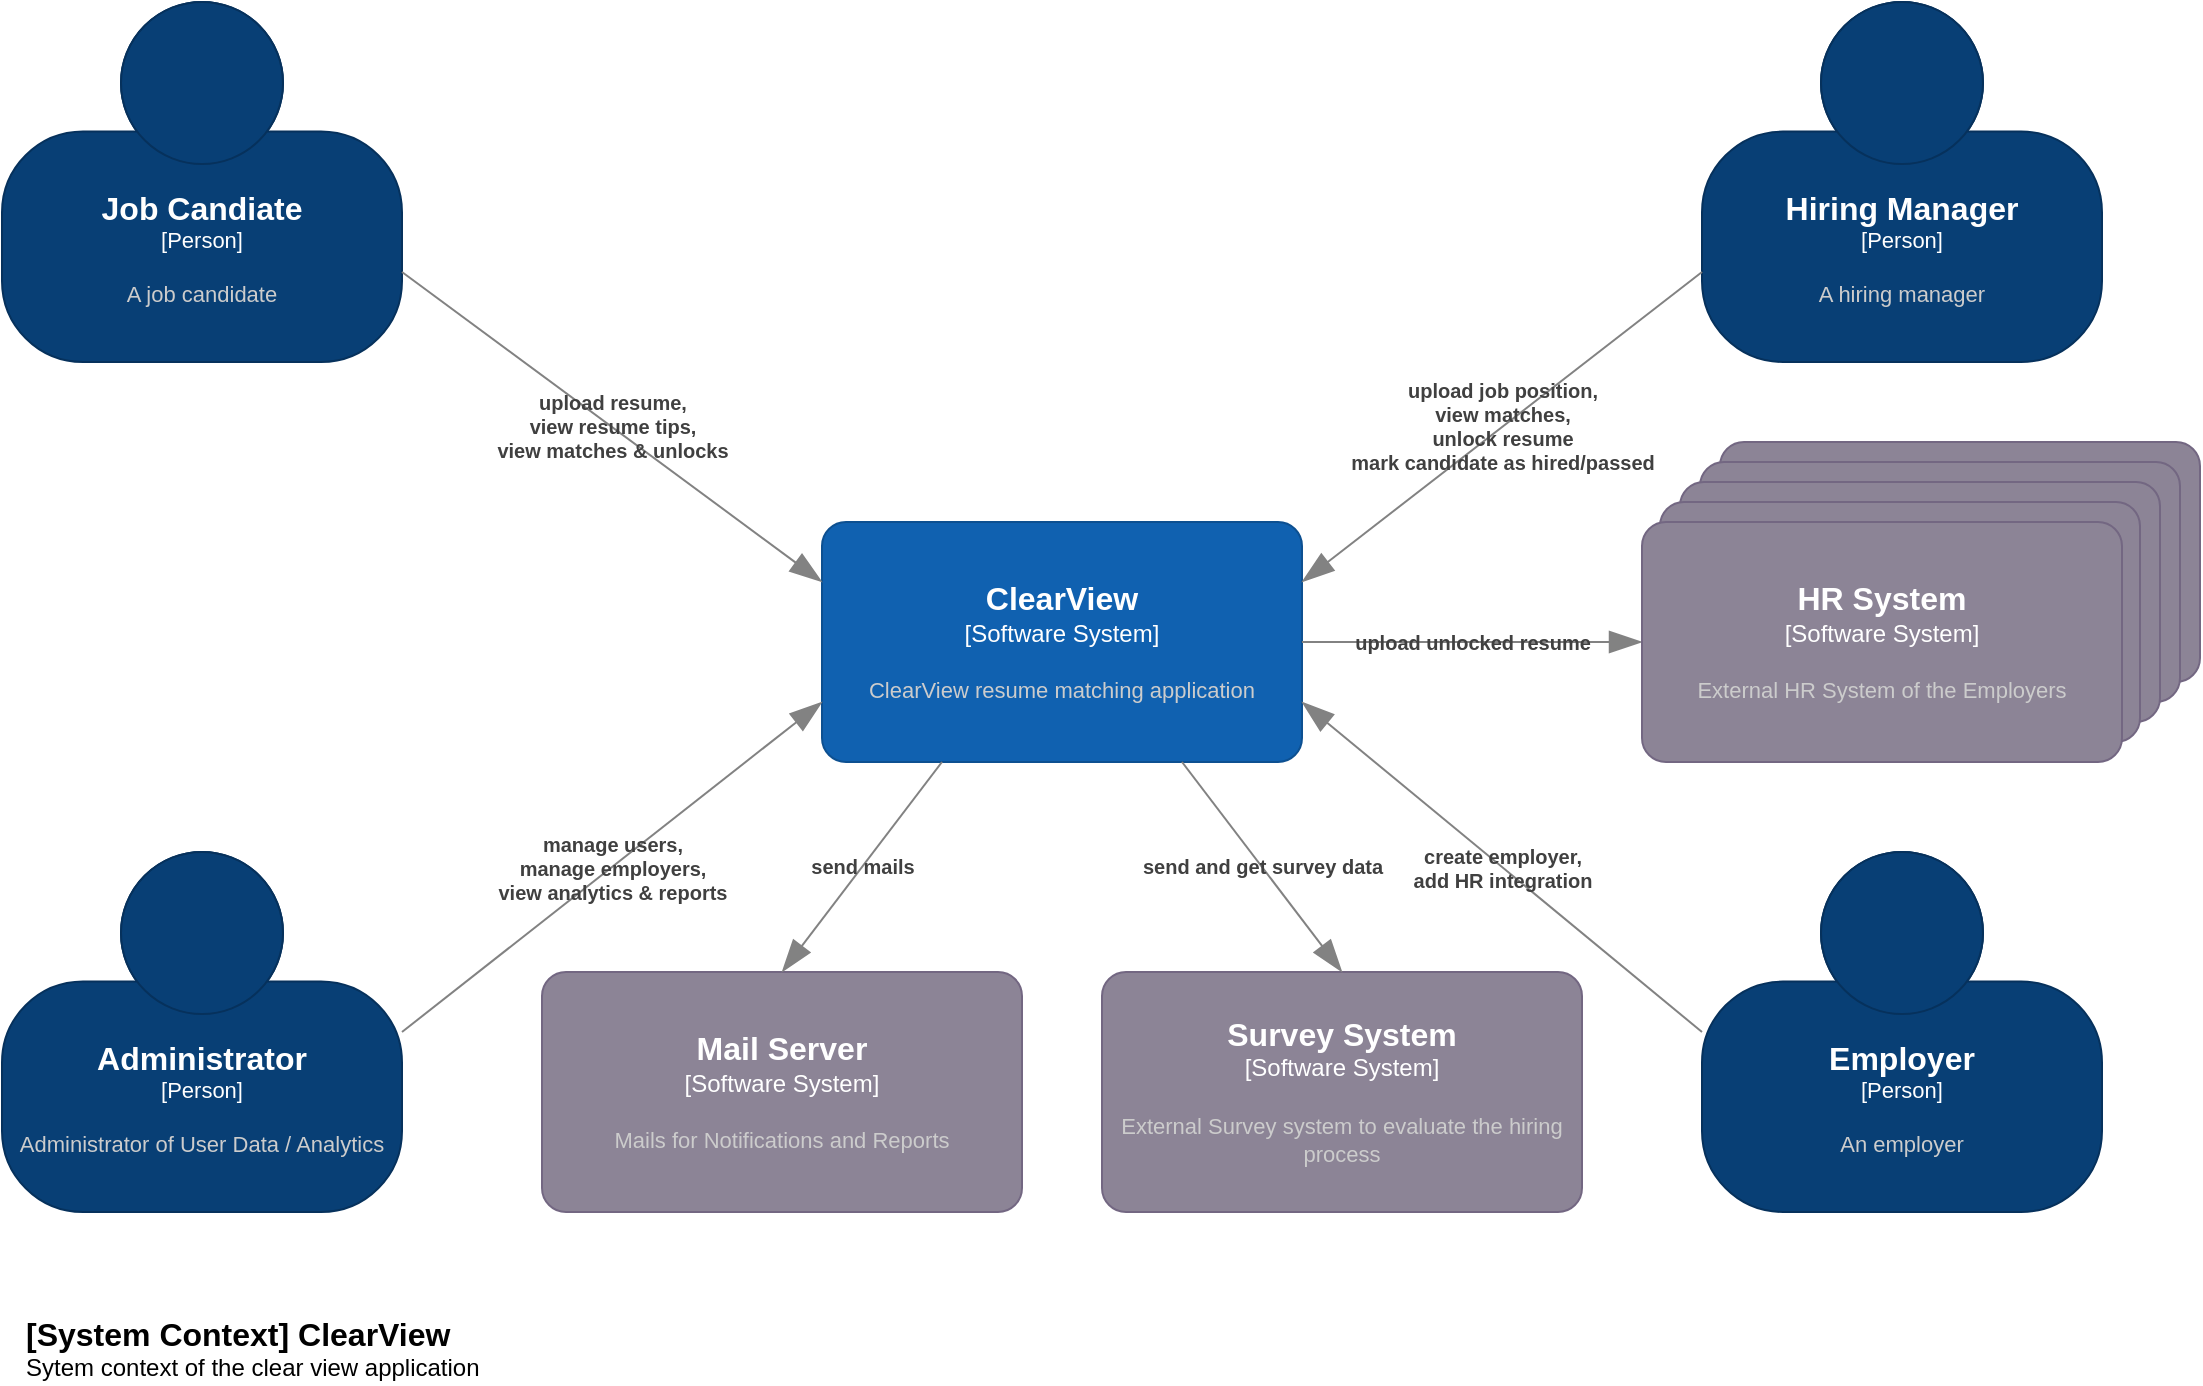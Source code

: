 <mxfile>
    <diagram name="C1-Context" id="orKJ-bLmCY92PbJSKMdl">
        <mxGraphModel dx="2094" dy="2240" grid="1" gridSize="10" guides="1" tooltips="1" connect="1" arrows="1" fold="1" page="1" pageScale="1" pageWidth="827" pageHeight="1169" math="0" shadow="0">
            <root>
                <mxCell id="0"/>
                <mxCell id="1" parent="0"/>
                <object placeholders="1" c4Name="HR System" c4Type="Software System" c4Description="External HR System of the Employers" label="&lt;font style=&quot;font-size: 16px&quot;&gt;&lt;b&gt;%c4Name%&lt;/b&gt;&lt;/font&gt;&lt;div&gt;[%c4Type%]&lt;/div&gt;&lt;br&gt;&lt;div&gt;&lt;font style=&quot;font-size: 11px&quot;&gt;&lt;font color=&quot;#cccccc&quot;&gt;%c4Description%&lt;/font&gt;&lt;/div&gt;" id="eFHzzo4pLUdi0ZlvFT-U-2">
                    <mxCell style="rounded=1;whiteSpace=wrap;html=1;labelBackgroundColor=none;fillColor=#8C8496;fontColor=#ffffff;align=center;arcSize=10;strokeColor=#736782;metaEdit=1;resizable=0;points=[[0.25,0,0],[0.5,0,0],[0.75,0,0],[1,0.25,0],[1,0.5,0],[1,0.75,0],[0.75,1,0],[0.5,1,0],[0.25,1,0],[0,0.75,0],[0,0.5,0],[0,0.25,0]];" parent="1" vertex="1">
                        <mxGeometry x="729" y="200" width="240" height="120" as="geometry"/>
                    </mxCell>
                </object>
                <object placeholders="1" c4Name="HR System" c4Type="Software System" c4Description="External HR System of the Employers" label="&lt;font style=&quot;font-size: 16px&quot;&gt;&lt;b&gt;%c4Name%&lt;/b&gt;&lt;/font&gt;&lt;div&gt;[%c4Type%]&lt;/div&gt;&lt;br&gt;&lt;div&gt;&lt;font style=&quot;font-size: 11px&quot;&gt;&lt;font color=&quot;#cccccc&quot;&gt;%c4Description%&lt;/font&gt;&lt;/div&gt;" id="eFHzzo4pLUdi0ZlvFT-U-1">
                    <mxCell style="rounded=1;whiteSpace=wrap;html=1;labelBackgroundColor=none;fillColor=#8C8496;fontColor=#ffffff;align=center;arcSize=10;strokeColor=#736782;metaEdit=1;resizable=0;points=[[0.25,0,0],[0.5,0,0],[0.75,0,0],[1,0.25,0],[1,0.5,0],[1,0.75,0],[0.75,1,0],[0.5,1,0],[0.25,1,0],[0,0.75,0],[0,0.5,0],[0,0.25,0]];" parent="1" vertex="1">
                        <mxGeometry x="719" y="210" width="240" height="120" as="geometry"/>
                    </mxCell>
                </object>
                <object placeholders="1" c4Name="Job Candiate" c4Type="Person" c4Description="A job candidate" label="&lt;font style=&quot;font-size: 16px&quot;&gt;&lt;b&gt;%c4Name%&lt;/b&gt;&lt;/font&gt;&lt;div&gt;[%c4Type%]&lt;/div&gt;&lt;br&gt;&lt;div&gt;&lt;font style=&quot;font-size: 11px&quot;&gt;&lt;font color=&quot;#cccccc&quot;&gt;%c4Description%&lt;/font&gt;&lt;/div&gt;" id="pHdfoKUwq0vU1qSrCX2p-1">
                    <mxCell style="html=1;fontSize=11;dashed=0;whiteSpace=wrap;fillColor=#083F75;strokeColor=#06315C;fontColor=#ffffff;shape=mxgraph.c4.person2;align=center;metaEdit=1;points=[[0.5,0,0],[1,0.5,0],[1,0.75,0],[0.75,1,0],[0.5,1,0],[0.25,1,0],[0,0.75,0],[0,0.5,0]];resizable=0;" parent="1" vertex="1">
                        <mxGeometry x="-130" y="-20" width="200" height="180" as="geometry"/>
                    </mxCell>
                </object>
                <object placeholders="1" c4Name="Hiring Manager" c4Type="Person" c4Description="A hiring manager" label="&lt;font style=&quot;font-size: 16px&quot;&gt;&lt;b&gt;%c4Name%&lt;/b&gt;&lt;/font&gt;&lt;div&gt;[%c4Type%]&lt;/div&gt;&lt;br&gt;&lt;div&gt;&lt;font style=&quot;font-size: 11px&quot;&gt;&lt;font color=&quot;#cccccc&quot;&gt;%c4Description%&lt;/font&gt;&lt;/div&gt;" id="pHdfoKUwq0vU1qSrCX2p-2">
                    <mxCell style="html=1;fontSize=11;dashed=0;whiteSpace=wrap;fillColor=#083F75;strokeColor=#06315C;fontColor=#ffffff;shape=mxgraph.c4.person2;align=center;metaEdit=1;points=[[0.5,0,0],[1,0.5,0],[1,0.75,0],[0.75,1,0],[0.5,1,0],[0.25,1,0],[0,0.75,0],[0,0.5,0]];resizable=0;" parent="1" vertex="1">
                        <mxGeometry x="720" y="-20" width="200" height="180" as="geometry"/>
                    </mxCell>
                </object>
                <object placeholders="1" c4Name="HR System" c4Type="Software System" c4Description="External HR System of the Employers" label="&lt;font style=&quot;font-size: 16px&quot;&gt;&lt;b&gt;%c4Name%&lt;/b&gt;&lt;/font&gt;&lt;div&gt;[%c4Type%]&lt;/div&gt;&lt;br&gt;&lt;div&gt;&lt;font style=&quot;font-size: 11px&quot;&gt;&lt;font color=&quot;#cccccc&quot;&gt;%c4Description%&lt;/font&gt;&lt;/div&gt;" id="pHdfoKUwq0vU1qSrCX2p-3">
                    <mxCell style="rounded=1;whiteSpace=wrap;html=1;labelBackgroundColor=none;fillColor=#8C8496;fontColor=#ffffff;align=center;arcSize=10;strokeColor=#736782;metaEdit=1;resizable=0;points=[[0.25,0,0],[0.5,0,0],[0.75,0,0],[1,0.25,0],[1,0.5,0],[1,0.75,0],[0.75,1,0],[0.5,1,0],[0.25,1,0],[0,0.75,0],[0,0.5,0],[0,0.25,0]];" parent="1" vertex="1">
                        <mxGeometry x="709" y="220" width="240" height="120" as="geometry"/>
                    </mxCell>
                </object>
                <object placeholders="1" c4Name="Administrator" c4Type="Person" c4Description="Administrator of User Data / Analytics" label="&lt;font style=&quot;font-size: 16px&quot;&gt;&lt;b&gt;%c4Name%&lt;/b&gt;&lt;/font&gt;&lt;div&gt;[%c4Type%]&lt;/div&gt;&lt;br&gt;&lt;div&gt;&lt;font style=&quot;font-size: 11px&quot;&gt;&lt;font color=&quot;#cccccc&quot;&gt;%c4Description%&lt;/font&gt;&lt;/div&gt;" id="pHdfoKUwq0vU1qSrCX2p-4">
                    <mxCell style="html=1;fontSize=11;dashed=0;whiteSpace=wrap;fillColor=#083F75;strokeColor=#06315C;fontColor=#ffffff;shape=mxgraph.c4.person2;align=center;metaEdit=1;points=[[0.5,0,0],[1,0.5,0],[1,0.75,0],[0.75,1,0],[0.5,1,0],[0.25,1,0],[0,0.75,0],[0,0.5,0]];resizable=0;" parent="1" vertex="1">
                        <mxGeometry x="-130" y="405" width="200" height="180" as="geometry"/>
                    </mxCell>
                </object>
                <object placeholders="1" c4Name="ClearView" c4Type="Software System" c4Description="ClearView resume matching application" label="&lt;font style=&quot;font-size: 16px&quot;&gt;&lt;b&gt;%c4Name%&lt;/b&gt;&lt;/font&gt;&lt;div&gt;[%c4Type%]&lt;/div&gt;&lt;br&gt;&lt;div&gt;&lt;font style=&quot;font-size: 11px&quot;&gt;&lt;font color=&quot;#cccccc&quot;&gt;%c4Description%&lt;/font&gt;&lt;/div&gt;" id="pHdfoKUwq0vU1qSrCX2p-5">
                    <mxCell style="rounded=1;whiteSpace=wrap;html=1;labelBackgroundColor=none;fillColor=#1061B0;fontColor=#ffffff;align=center;arcSize=10;strokeColor=#0D5091;metaEdit=1;resizable=0;points=[[0.25,0,0],[0.5,0,0],[0.75,0,0],[1,0.25,0],[1,0.5,0],[1,0.75,0],[0.75,1,0],[0.5,1,0],[0.25,1,0],[0,0.75,0],[0,0.5,0],[0,0.25,0]];" parent="1" vertex="1">
                        <mxGeometry x="280" y="240" width="240" height="120" as="geometry"/>
                    </mxCell>
                </object>
                <object placeholders="1" c4Name="[System Context] ClearView" c4Type="ContainerScopeBoundary" c4Description="Sytem context of the clear view application" label="&lt;font style=&quot;font-size: 16px&quot;&gt;&lt;b&gt;&lt;div style=&quot;text-align: left&quot;&gt;%c4Name%&lt;/div&gt;&lt;/b&gt;&lt;/font&gt;&lt;div style=&quot;text-align: left&quot;&gt;%c4Description%&lt;/div&gt;" id="pHdfoKUwq0vU1qSrCX2p-7">
                    <mxCell style="text;html=1;strokeColor=none;fillColor=none;align=left;verticalAlign=top;whiteSpace=wrap;rounded=0;metaEdit=1;allowArrows=0;resizable=1;rotatable=0;connectable=0;recursiveResize=0;expand=0;pointerEvents=0;points=[[0.25,0,0],[0.5,0,0],[0.75,0,0],[1,0.25,0],[1,0.5,0],[1,0.75,0],[0.75,1,0],[0.5,1,0],[0.25,1,0],[0,0.75,0],[0,0.5,0],[0,0.25,0]];" parent="1" vertex="1">
                        <mxGeometry x="-120" y="630" width="260" height="40" as="geometry"/>
                    </mxCell>
                </object>
                <object placeholders="1" c4Type="Relationship" c4Description="upload resume,&#10;view resume tips,&#10;view matches &amp; unlocks" label="&lt;div style=&quot;text-align: left&quot;&gt;&lt;div style=&quot;text-align: center&quot;&gt;&lt;b&gt;%c4Description%&lt;/b&gt;&lt;/div&gt;&lt;/div&gt;" id="pHdfoKUwq0vU1qSrCX2p-8">
                    <mxCell style="endArrow=blockThin;html=1;fontSize=10;fontColor=#404040;strokeWidth=1;endFill=1;strokeColor=#828282;elbow=vertical;metaEdit=1;endSize=14;startSize=14;jumpStyle=arc;jumpSize=16;rounded=0;entryX=0;entryY=0.25;entryDx=0;entryDy=0;entryPerimeter=0;labelBackgroundColor=none;exitX=1;exitY=0.75;exitDx=0;exitDy=0;exitPerimeter=0;" parent="1" source="pHdfoKUwq0vU1qSrCX2p-1" target="pHdfoKUwq0vU1qSrCX2p-5" edge="1">
                        <mxGeometry width="240" relative="1" as="geometry">
                            <mxPoint x="230" y="160" as="sourcePoint"/>
                            <mxPoint x="470" y="160" as="targetPoint"/>
                        </mxGeometry>
                    </mxCell>
                </object>
                <object placeholders="1" c4Type="Relationship" c4Description="manage users,&#10;manage employers,&#10;view analytics &amp; reports" label="&lt;div style=&quot;text-align: left&quot;&gt;&lt;div style=&quot;text-align: center&quot;&gt;&lt;b&gt;%c4Description%&lt;/b&gt;&lt;/div&gt;&lt;/div&gt;" id="pHdfoKUwq0vU1qSrCX2p-10">
                    <mxCell style="endArrow=blockThin;html=1;fontSize=10;fontColor=#404040;strokeWidth=1;endFill=1;strokeColor=#828282;elbow=vertical;metaEdit=1;endSize=14;startSize=14;jumpStyle=arc;jumpSize=16;rounded=0;entryX=0;entryY=0.75;entryDx=0;entryDy=0;entryPerimeter=0;labelBackgroundColor=none;exitX=1;exitY=0.5;exitDx=0;exitDy=0;exitPerimeter=0;" parent="1" source="pHdfoKUwq0vU1qSrCX2p-4" target="pHdfoKUwq0vU1qSrCX2p-5" edge="1">
                        <mxGeometry width="240" relative="1" as="geometry">
                            <mxPoint x="210" y="185" as="sourcePoint"/>
                            <mxPoint x="310" y="290" as="targetPoint"/>
                        </mxGeometry>
                    </mxCell>
                </object>
                <object placeholders="1" c4Type="Relationship" c4Description="upload unlocked resume" label="&lt;div style=&quot;text-align: left&quot;&gt;&lt;div style=&quot;text-align: center&quot;&gt;&lt;b&gt;%c4Description%&lt;/b&gt;&lt;/div&gt;&lt;/div&gt;" id="pHdfoKUwq0vU1qSrCX2p-11">
                    <mxCell style="endArrow=blockThin;html=1;fontSize=10;fontColor=#404040;strokeWidth=1;endFill=1;strokeColor=#828282;elbow=vertical;metaEdit=1;endSize=14;startSize=14;jumpStyle=arc;jumpSize=16;rounded=0;labelBackgroundColor=none;exitX=1;exitY=0.5;exitDx=0;exitDy=0;exitPerimeter=0;entryX=0;entryY=0.5;entryDx=0;entryDy=0;entryPerimeter=0;" parent="1" source="pHdfoKUwq0vU1qSrCX2p-5" target="WZL32aFv-CVRCyuof7WM-3" edge="1">
                        <mxGeometry width="240" relative="1" as="geometry">
                            <mxPoint x="400" y="230" as="sourcePoint"/>
                            <mxPoint x="400" y="460" as="targetPoint"/>
                        </mxGeometry>
                    </mxCell>
                </object>
                <object placeholders="1" c4Type="Relationship" c4Description="upload job position,&#10;view matches,&#10;unlock resume&#10;mark candidate as hired/passed" label="&lt;div style=&quot;text-align: left&quot;&gt;&lt;div style=&quot;text-align: center&quot;&gt;&lt;b&gt;%c4Description%&lt;/b&gt;&lt;/div&gt;&lt;/div&gt;" id="pHdfoKUwq0vU1qSrCX2p-13">
                    <mxCell style="endArrow=blockThin;html=1;fontSize=10;fontColor=#404040;strokeWidth=1;endFill=1;strokeColor=#828282;elbow=vertical;metaEdit=1;endSize=14;startSize=14;jumpStyle=arc;jumpSize=16;rounded=0;entryX=1;entryY=0.25;entryDx=0;entryDy=0;entryPerimeter=0;labelBackgroundColor=none;exitX=0;exitY=0.75;exitDx=0;exitDy=0;exitPerimeter=0;" parent="1" source="pHdfoKUwq0vU1qSrCX2p-2" target="pHdfoKUwq0vU1qSrCX2p-5" edge="1">
                        <mxGeometry x="-0.003" width="240" relative="1" as="geometry">
                            <mxPoint x="590" y="120" as="sourcePoint"/>
                            <mxPoint x="750" y="235" as="targetPoint"/>
                            <mxPoint as="offset"/>
                        </mxGeometry>
                    </mxCell>
                </object>
                <object placeholders="1" c4Name="Employer" c4Type="Person" c4Description="An employer" label="&lt;font style=&quot;font-size: 16px&quot;&gt;&lt;b&gt;%c4Name%&lt;/b&gt;&lt;/font&gt;&lt;div&gt;[%c4Type%]&lt;/div&gt;&lt;br&gt;&lt;div&gt;&lt;font style=&quot;font-size: 11px&quot;&gt;&lt;font color=&quot;#cccccc&quot;&gt;%c4Description%&lt;/font&gt;&lt;/div&gt;" id="vdC94wSxdBIolmWF9ASB-1">
                    <mxCell style="html=1;fontSize=11;dashed=0;whiteSpace=wrap;fillColor=#083F75;strokeColor=#06315C;fontColor=#ffffff;shape=mxgraph.c4.person2;align=center;metaEdit=1;points=[[0.5,0,0],[1,0.5,0],[1,0.75,0],[0.75,1,0],[0.5,1,0],[0.25,1,0],[0,0.75,0],[0,0.5,0]];resizable=0;" parent="1" vertex="1">
                        <mxGeometry x="720" y="405" width="200" height="180" as="geometry"/>
                    </mxCell>
                </object>
                <object placeholders="1" c4Type="Relationship" c4Description="create employer,&#10;add HR integration" label="&lt;div style=&quot;text-align: left&quot;&gt;&lt;div style=&quot;text-align: center&quot;&gt;&lt;b&gt;%c4Description%&lt;/b&gt;&lt;/div&gt;&lt;/div&gt;" id="vdC94wSxdBIolmWF9ASB-2">
                    <mxCell style="endArrow=blockThin;html=1;fontSize=10;fontColor=#404040;strokeWidth=1;endFill=1;strokeColor=#828282;elbow=vertical;metaEdit=1;endSize=14;startSize=14;jumpStyle=arc;jumpSize=16;rounded=0;entryX=1;entryY=0.75;entryDx=0;entryDy=0;entryPerimeter=0;labelBackgroundColor=none;exitX=0;exitY=0.5;exitDx=0;exitDy=0;exitPerimeter=0;" parent="1" source="vdC94wSxdBIolmWF9ASB-1" target="pHdfoKUwq0vU1qSrCX2p-5" edge="1">
                        <mxGeometry x="-0.003" width="240" relative="1" as="geometry">
                            <mxPoint x="700" y="235" as="sourcePoint"/>
                            <mxPoint x="530" y="280" as="targetPoint"/>
                            <mxPoint as="offset"/>
                        </mxGeometry>
                    </mxCell>
                </object>
                <object placeholders="1" c4Name="HR System" c4Type="Software System" c4Description="External HR System of the Employers" label="&lt;font style=&quot;font-size: 16px&quot;&gt;&lt;b&gt;%c4Name%&lt;/b&gt;&lt;/font&gt;&lt;div&gt;[%c4Type%]&lt;/div&gt;&lt;br&gt;&lt;div&gt;&lt;font style=&quot;font-size: 11px&quot;&gt;&lt;font color=&quot;#cccccc&quot;&gt;%c4Description%&lt;/font&gt;&lt;/div&gt;" id="WZL32aFv-CVRCyuof7WM-1">
                    <mxCell style="rounded=1;whiteSpace=wrap;html=1;labelBackgroundColor=none;fillColor=#8C8496;fontColor=#ffffff;align=center;arcSize=10;strokeColor=#736782;metaEdit=1;resizable=0;points=[[0.25,0,0],[0.5,0,0],[0.75,0,0],[1,0.25,0],[1,0.5,0],[1,0.75,0],[0.75,1,0],[0.5,1,0],[0.25,1,0],[0,0.75,0],[0,0.5,0],[0,0.25,0]];" parent="1" vertex="1">
                        <mxGeometry x="699" y="230" width="240" height="120" as="geometry"/>
                    </mxCell>
                </object>
                <object placeholders="1" c4Name="Mail Server" c4Type="Software System" c4Description="Mails for Notifications and Reports" label="&lt;font style=&quot;font-size: 16px&quot;&gt;&lt;b&gt;%c4Name%&lt;/b&gt;&lt;/font&gt;&lt;div&gt;[%c4Type%]&lt;/div&gt;&lt;br&gt;&lt;div&gt;&lt;font style=&quot;font-size: 11px&quot;&gt;&lt;font color=&quot;#cccccc&quot;&gt;%c4Description%&lt;/font&gt;&lt;/div&gt;" id="WZL32aFv-CVRCyuof7WM-2">
                    <mxCell style="rounded=1;whiteSpace=wrap;html=1;labelBackgroundColor=none;fillColor=#8C8496;fontColor=#ffffff;align=center;arcSize=10;strokeColor=#736782;metaEdit=1;resizable=0;points=[[0.25,0,0],[0.5,0,0],[0.75,0,0],[1,0.25,0],[1,0.5,0],[1,0.75,0],[0.75,1,0],[0.5,1,0],[0.25,1,0],[0,0.75,0],[0,0.5,0],[0,0.25,0]];" parent="1" vertex="1">
                        <mxGeometry x="140" y="465" width="240" height="120" as="geometry"/>
                    </mxCell>
                </object>
                <object placeholders="1" c4Name="HR System" c4Type="Software System" c4Description="External HR System of the Employers" label="&lt;font style=&quot;font-size: 16px&quot;&gt;&lt;b&gt;%c4Name%&lt;/b&gt;&lt;/font&gt;&lt;div&gt;[%c4Type%]&lt;/div&gt;&lt;br&gt;&lt;div&gt;&lt;font style=&quot;font-size: 11px&quot;&gt;&lt;font color=&quot;#cccccc&quot;&gt;%c4Description%&lt;/font&gt;&lt;/div&gt;" id="WZL32aFv-CVRCyuof7WM-3">
                    <mxCell style="rounded=1;whiteSpace=wrap;html=1;labelBackgroundColor=none;fillColor=#8C8496;fontColor=#ffffff;align=center;arcSize=10;strokeColor=#736782;metaEdit=1;resizable=0;points=[[0.25,0,0],[0.5,0,0],[0.75,0,0],[1,0.25,0],[1,0.5,0],[1,0.75,0],[0.75,1,0],[0.5,1,0],[0.25,1,0],[0,0.75,0],[0,0.5,0],[0,0.25,0]];" parent="1" vertex="1">
                        <mxGeometry x="690" y="240" width="240" height="120" as="geometry"/>
                    </mxCell>
                </object>
                <object placeholders="1" c4Type="Relationship" c4Description="send mails" label="&lt;div style=&quot;text-align: left&quot;&gt;&lt;div style=&quot;text-align: center&quot;&gt;&lt;b&gt;%c4Description%&lt;/b&gt;&lt;/div&gt;&lt;/div&gt;" id="WZL32aFv-CVRCyuof7WM-7">
                    <mxCell style="endArrow=blockThin;html=1;fontSize=10;fontColor=#404040;strokeWidth=1;endFill=1;strokeColor=#828282;elbow=vertical;metaEdit=1;endSize=14;startSize=14;jumpStyle=arc;jumpSize=16;rounded=0;labelBackgroundColor=none;entryX=0.5;entryY=0;entryDx=0;entryDy=0;entryPerimeter=0;exitX=0.25;exitY=1;exitDx=0;exitDy=0;exitPerimeter=0;" parent="1" target="WZL32aFv-CVRCyuof7WM-2" edge="1" source="pHdfoKUwq0vU1qSrCX2p-5">
                        <mxGeometry width="240" relative="1" as="geometry">
                            <mxPoint x="440" y="400" as="sourcePoint"/>
                            <mxPoint x="410" y="170" as="targetPoint"/>
                        </mxGeometry>
                    </mxCell>
                </object>
                <object placeholders="1" c4Name="Survey System" c4Type="Software System" c4Description="External Survey system to evaluate the hiring process" label="&lt;font style=&quot;font-size: 16px&quot;&gt;&lt;b&gt;%c4Name%&lt;/b&gt;&lt;/font&gt;&lt;div&gt;[%c4Type%]&lt;/div&gt;&lt;br&gt;&lt;div&gt;&lt;font style=&quot;font-size: 11px&quot;&gt;&lt;font color=&quot;#cccccc&quot;&gt;%c4Description%&lt;/font&gt;&lt;/div&gt;" id="WZL32aFv-CVRCyuof7WM-8">
                    <mxCell style="rounded=1;whiteSpace=wrap;html=1;labelBackgroundColor=none;fillColor=#8C8496;fontColor=#ffffff;align=center;arcSize=10;strokeColor=#736782;metaEdit=1;resizable=0;points=[[0.25,0,0],[0.5,0,0],[0.75,0,0],[1,0.25,0],[1,0.5,0],[1,0.75,0],[0.75,1,0],[0.5,1,0],[0.25,1,0],[0,0.75,0],[0,0.5,0],[0,0.25,0]];" parent="1" vertex="1">
                        <mxGeometry x="420" y="465" width="240" height="120" as="geometry"/>
                    </mxCell>
                </object>
                <object placeholders="1" c4Type="Relationship" c4Description="send and get survey data" label="&lt;div style=&quot;text-align: left&quot;&gt;&lt;div style=&quot;text-align: center&quot;&gt;&lt;b&gt;%c4Description%&lt;/b&gt;&lt;/div&gt;&lt;/div&gt;" id="WZL32aFv-CVRCyuof7WM-9">
                    <mxCell style="endArrow=blockThin;html=1;fontSize=10;fontColor=#404040;strokeWidth=1;endFill=1;strokeColor=#828282;elbow=vertical;metaEdit=1;endSize=14;startSize=14;jumpStyle=arc;jumpSize=16;rounded=0;labelBackgroundColor=none;entryX=0.5;entryY=0;entryDx=0;entryDy=0;entryPerimeter=0;exitX=0.75;exitY=1;exitDx=0;exitDy=0;exitPerimeter=0;" parent="1" source="pHdfoKUwq0vU1qSrCX2p-5" target="WZL32aFv-CVRCyuof7WM-8" edge="1">
                        <mxGeometry width="240" relative="1" as="geometry">
                            <mxPoint x="470" y="370" as="sourcePoint"/>
                            <mxPoint x="560" y="490" as="targetPoint"/>
                        </mxGeometry>
                    </mxCell>
                </object>
            </root>
        </mxGraphModel>
    </diagram>
    <diagram id="mYGjheBMODemxUTCqKiq" name="C2-Container">
        <mxGraphModel dx="2456" dy="2546" grid="1" gridSize="10" guides="1" tooltips="1" connect="1" arrows="1" fold="1" page="1" pageScale="1" pageWidth="827" pageHeight="1169" math="0" shadow="0">
            <root>
                <mxCell id="0"/>
                <mxCell id="1" parent="0"/>
                <object placeholders="1" c4Name="Billing" c4Type="Container" c4Technology="Backend Service" c4Description="Billing and Payment" label="&lt;font style=&quot;font-size: 16px&quot;&gt;&lt;b&gt;%c4Name%&lt;/b&gt;&lt;/font&gt;&lt;div&gt;[%c4Type%: %c4Technology%]&lt;/div&gt;&lt;br&gt;&lt;div&gt;&lt;font style=&quot;font-size: 11px&quot;&gt;&lt;font color=&quot;#E6E6E6&quot;&gt;%c4Description%&lt;/font&gt;&lt;/div&gt;" id="Pf-UJprrsjSXCaqhXQQK-1">
                    <mxCell style="rounded=1;whiteSpace=wrap;html=1;fontSize=11;labelBackgroundColor=none;fillColor=#23A2D9;fontColor=#ffffff;align=center;arcSize=10;strokeColor=#0E7DAD;metaEdit=1;resizable=0;points=[[0.25,0,0],[0.5,0,0],[0.75,0,0],[1,0.25,0],[1,0.5,0],[1,0.75,0],[0.75,1,0],[0.5,1,0],[0.25,1,0],[0,0.75,0],[0,0.5,0],[0,0.25,0]];" parent="1" vertex="1">
                        <mxGeometry x="1200" y="-260" width="240" height="120" as="geometry"/>
                    </mxCell>
                </object>
                <object placeholders="1" c4Name="Matching" c4Type="Container" c4Technology="Backend Service" c4Description="Matching of stories and job positions" label="&lt;font style=&quot;font-size: 16px&quot;&gt;&lt;b&gt;%c4Name%&lt;/b&gt;&lt;/font&gt;&lt;div&gt;[%c4Type%: %c4Technology%]&lt;/div&gt;&lt;br&gt;&lt;div&gt;&lt;font style=&quot;font-size: 11px&quot;&gt;&lt;font color=&quot;#E6E6E6&quot;&gt;%c4Description%&lt;/font&gt;&lt;/div&gt;" id="Pf-UJprrsjSXCaqhXQQK-2">
                    <mxCell style="rounded=1;whiteSpace=wrap;html=1;fontSize=11;labelBackgroundColor=none;fillColor=#23A2D9;fontColor=#ffffff;align=center;arcSize=10;strokeColor=#0E7DAD;metaEdit=1;resizable=0;points=[[0.25,0,0],[0.5,0,0],[0.75,0,0],[1,0.25,0],[1,0.5,0],[1,0.75,0],[0.75,1,0],[0.5,1,0],[0.25,1,0],[0,0.75,0],[0,0.5,0],[0,0.25,0]];" parent="1" vertex="1">
                        <mxGeometry x="827" y="-40" width="240" height="120" as="geometry"/>
                    </mxCell>
                </object>
                <object placeholders="1" c4Name="ClearView" c4Type="SystemScopeBoundary" c4Application="Software System" label="&lt;font style=&quot;font-size: 16px&quot;&gt;&lt;b&gt;&lt;div style=&quot;text-align: left&quot;&gt;%c4Name%&lt;/div&gt;&lt;/b&gt;&lt;/font&gt;&lt;div style=&quot;text-align: left&quot;&gt;[%c4Application%]&lt;/div&gt;" id="Pf-UJprrsjSXCaqhXQQK-3">
                    <mxCell style="rounded=1;fontSize=11;whiteSpace=wrap;html=1;dashed=1;arcSize=20;fillColor=none;strokeColor=#666666;fontColor=#333333;labelBackgroundColor=none;align=left;verticalAlign=bottom;labelBorderColor=none;spacingTop=0;spacing=10;dashPattern=8 4;metaEdit=1;rotatable=0;perimeter=rectanglePerimeter;noLabel=0;labelPadding=0;allowArrows=0;connectable=0;expand=0;recursiveResize=0;editable=1;pointerEvents=0;absoluteArcSize=1;points=[[0.25,0,0],[0.5,0,0],[0.75,0,0],[1,0.25,0],[1,0.5,0],[1,0.75,0],[0.75,1,0],[0.5,1,0],[0.25,1,0],[0,0.75,0],[0,0.5,0],[0,0.25,0]];" parent="1" vertex="1">
                        <mxGeometry x="1564" y="520" width="466" height="190" as="geometry"/>
                    </mxCell>
                </object>
                <object placeholders="1" c4Name="HR Integration" c4Type="Container" c4Technology="Backend Service" c4Description="Integrates with HR Systems" label="&lt;font style=&quot;font-size: 16px&quot;&gt;&lt;b&gt;%c4Name%&lt;/b&gt;&lt;/font&gt;&lt;div&gt;[%c4Type%: %c4Technology%]&lt;/div&gt;&lt;br&gt;&lt;div&gt;&lt;font style=&quot;font-size: 11px&quot;&gt;&lt;font color=&quot;#E6E6E6&quot;&gt;%c4Description%&lt;/font&gt;&lt;/div&gt;" id="Pf-UJprrsjSXCaqhXQQK-4">
                    <mxCell style="rounded=1;whiteSpace=wrap;html=1;fontSize=11;labelBackgroundColor=none;fillColor=#23A2D9;fontColor=#ffffff;align=center;arcSize=10;strokeColor=#0E7DAD;metaEdit=1;resizable=0;points=[[0.25,0,0],[0.5,0,0],[0.75,0,0],[1,0.25,0],[1,0.5,0],[1,0.75,0],[0.75,1,0],[0.5,1,0],[0.25,1,0],[0,0.75,0],[0,0.5,0],[0,0.25,0]];" parent="1" vertex="1">
                        <mxGeometry x="1580" y="-260" width="240" height="120" as="geometry"/>
                    </mxCell>
                </object>
                <object placeholders="1" c4Name="[Containers] ClearView" c4Type="ContainerDiagramTitle" c4Description="Shows the interaction of containers" label="&lt;font style=&quot;font-size: 16px&quot;&gt;&lt;b&gt;&lt;div style=&quot;text-align: left&quot;&gt;%c4Name%&lt;/div&gt;&lt;/b&gt;&lt;/font&gt;&lt;div style=&quot;text-align: left&quot;&gt;%c4Description%&lt;/div&gt;" id="PNSvYc6wAtNE-jsTlT_9-2">
                    <mxCell style="text;html=1;strokeColor=none;fillColor=none;align=left;verticalAlign=top;whiteSpace=wrap;rounded=0;metaEdit=1;allowArrows=0;resizable=1;rotatable=0;connectable=0;recursiveResize=0;expand=0;pointerEvents=0;points=[[0.25,0,0],[0.5,0,0],[0.75,0,0],[1,0.25,0],[1,0.5,0],[1,0.75,0],[0.75,1,0],[0.5,1,0],[0.25,1,0],[0,0.75,0],[0,0.5,0],[0,0.25,0]];" parent="1" vertex="1">
                        <mxGeometry x="-60" y="680" width="260" height="40" as="geometry"/>
                    </mxCell>
                </object>
                <object c4Name="Container" c4Type="Container" c4Technology="" c4Description="" label="&lt;font style=&quot;font-size: 16px&quot;&gt;&lt;b&gt;%c4Name%&lt;/b&gt;&lt;/font&gt;&lt;div&gt;[%c4Type%: %c4Technology%]&lt;/div&gt;&lt;br&gt;&lt;div&gt;&lt;font style=&quot;font-size: 11px&quot;&gt;&lt;font color=&quot;#E6E6E6&quot;&gt;%c4Description%&lt;/font&gt;&lt;/div&gt;" placeholders="1" id="PNSvYc6wAtNE-jsTlT_9-3">
                    <mxCell style="rounded=1;whiteSpace=wrap;html=1;fontSize=11;labelBackgroundColor=none;fillColor=#23A2D9;fontColor=#ffffff;align=center;arcSize=10;strokeColor=#0E7DAD;metaEdit=1;resizable=0;points=[[0.25,0,0],[0.5,0,0],[0.75,0,0],[1,0.25,0],[1,0.5,0],[1,0.75,0],[0.75,1,0],[0.5,1,0],[0.25,1,0],[0,0.75,0],[0,0.5,0],[0,0.25,0]];" parent="1" vertex="1">
                        <mxGeometry x="520" y="800" width="240" height="120" as="geometry"/>
                    </mxCell>
                </object>
                <object placeholders="1" c4Name="Person name" c4Type="Person" c4Description="Description of person." label="&lt;font style=&quot;font-size: 16px&quot;&gt;&lt;b&gt;%c4Name%&lt;/b&gt;&lt;/font&gt;&lt;div&gt;[%c4Type%]&lt;/div&gt;&lt;br&gt;&lt;div&gt;&lt;font style=&quot;font-size: 11px&quot;&gt;&lt;font color=&quot;#cccccc&quot;&gt;%c4Description%&lt;/font&gt;&lt;/div&gt;" id="PNSvYc6wAtNE-jsTlT_9-4">
                    <mxCell style="html=1;fontSize=11;dashed=0;whiteSpace=wrap;fillColor=#083F75;strokeColor=#06315C;fontColor=#ffffff;shape=mxgraph.c4.person2;align=center;metaEdit=1;points=[[0.5,0,0],[1,0.5,0],[1,0.75,0],[0.75,1,0],[0.5,1,0],[0.25,1,0],[0,0.75,0],[0,0.5,0]];resizable=0;" parent="1" vertex="1">
                        <mxGeometry x="-70" y="920" width="200" height="180" as="geometry"/>
                    </mxCell>
                </object>
                <object placeholders="1" c4Type="Relationship" c4Description="synchronous" label="&lt;div style=&quot;text-align: left&quot;&gt;&lt;div style=&quot;text-align: center&quot;&gt;&lt;b&gt;%c4Description%&lt;/b&gt;&lt;/div&gt;" id="4VHBqe1MEzNnF0RKdjSV-1">
                    <mxCell style="endArrow=blockThin;html=1;fontSize=10;fontColor=#404040;strokeWidth=1;endFill=1;strokeColor=#828282;elbow=vertical;metaEdit=1;endSize=14;startSize=14;jumpStyle=arc;jumpSize=16;rounded=0;edgeStyle=orthogonalEdgeStyle;" parent="1" edge="1">
                        <mxGeometry width="240" relative="1" as="geometry">
                            <mxPoint x="-100" y="1390" as="sourcePoint"/>
                            <mxPoint x="140" y="1390" as="targetPoint"/>
                        </mxGeometry>
                    </mxCell>
                </object>
                <object placeholders="1" c4Type="Relationship" c4Description="asynchronous" label="&lt;div style=&quot;text-align: left&quot;&gt;&lt;div style=&quot;text-align: center&quot;&gt;&lt;b&gt;%c4Description%&lt;/b&gt;&lt;/div&gt;" id="4VHBqe1MEzNnF0RKdjSV-2">
                    <mxCell style="endArrow=blockThin;html=1;fontSize=10;fontColor=#404040;strokeWidth=1;endFill=1;strokeColor=#828282;elbow=vertical;metaEdit=1;endSize=14;startSize=14;jumpStyle=arc;jumpSize=16;rounded=0;edgeStyle=orthogonalEdgeStyle;dashed=1;" parent="1" edge="1">
                        <mxGeometry width="240" relative="1" as="geometry">
                            <mxPoint x="-100" y="1420.0" as="sourcePoint"/>
                            <mxPoint x="140" y="1420.0" as="targetPoint"/>
                        </mxGeometry>
                    </mxCell>
                </object>
                <mxCell id="4VHBqe1MEzNnF0RKdjSV-3" value="&lt;font color=&quot;#000000&quot; style=&quot;font-size: 16px;&quot;&gt;internal relationshops&lt;/font&gt;" style="text;html=1;strokeColor=none;fillColor=none;align=center;verticalAlign=middle;whiteSpace=wrap;rounded=0;fontSize=36;" parent="1" vertex="1">
                    <mxGeometry x="-70" y="1190" width="176" height="30" as="geometry"/>
                </mxCell>
                <object placeholders="1" c4Type="Relationship" c4Description="synchronous" label="&lt;div style=&quot;text-align: left&quot;&gt;&lt;div style=&quot;text-align: center&quot;&gt;&lt;b&gt;%c4Description%&lt;/b&gt;&lt;/div&gt;" id="4VHBqe1MEzNnF0RKdjSV-8">
                    <mxCell style="endArrow=blockThin;html=1;fontSize=10;fontColor=#404040;strokeWidth=1;endFill=1;strokeColor=#6F0000;elbow=vertical;metaEdit=1;endSize=14;startSize=14;jumpStyle=arc;jumpSize=16;rounded=0;edgeStyle=orthogonalEdgeStyle;fillColor=#a20025;" parent="1" edge="1">
                        <mxGeometry width="240" relative="1" as="geometry">
                            <mxPoint x="-100" y="1480" as="sourcePoint"/>
                            <mxPoint x="140" y="1480" as="targetPoint"/>
                        </mxGeometry>
                    </mxCell>
                </object>
                <object placeholders="1" c4Type="Relationship" c4Description="asynchronous" label="&lt;div style=&quot;text-align: left&quot;&gt;&lt;div style=&quot;text-align: center&quot;&gt;&lt;b&gt;%c4Description%&lt;/b&gt;&lt;/div&gt;" id="4VHBqe1MEzNnF0RKdjSV-9">
                    <mxCell style="endArrow=blockThin;html=1;fontSize=10;fontColor=#404040;strokeWidth=1;endFill=1;strokeColor=#6F0000;elbow=vertical;metaEdit=1;endSize=14;startSize=14;jumpStyle=arc;jumpSize=16;rounded=0;edgeStyle=orthogonalEdgeStyle;dashed=1;fillColor=#a20025;" parent="1" edge="1">
                        <mxGeometry width="240" relative="1" as="geometry">
                            <mxPoint x="-100" y="1510.0" as="sourcePoint"/>
                            <mxPoint x="140" y="1510.0" as="targetPoint"/>
                        </mxGeometry>
                    </mxCell>
                </object>
                <mxCell id="4VHBqe1MEzNnF0RKdjSV-10" value="&lt;font&gt;&lt;span style=&quot;font-size: 16px;&quot;&gt;external relationships&lt;/span&gt;&lt;/font&gt;" style="text;html=1;align=center;verticalAlign=middle;whiteSpace=wrap;rounded=0;fontSize=36;fillColor=none;fontColor=#6F0000;" parent="1" vertex="1">
                    <mxGeometry x="186" y="1230" width="176" height="30" as="geometry"/>
                </mxCell>
                <object placeholders="1" c4Type="Database" c4Container="Container" c4Technology="" c4Description="" label="&lt;font style=&quot;font-size: 16px&quot;&gt;&lt;b&gt;%c4Type%&lt;/b&gt;&lt;/font&gt;&lt;div&gt;[%c4Container%:&amp;nbsp;%c4Technology%]&lt;/div&gt;&lt;br&gt;&lt;div&gt;&lt;font style=&quot;font-size: 11px&quot;&gt;&lt;font color=&quot;#E6E6E6&quot;&gt;%c4Description%&lt;/font&gt;&lt;/div&gt;" id="4VHBqe1MEzNnF0RKdjSV-12">
                    <mxCell style="shape=cylinder3;size=15;whiteSpace=wrap;html=1;boundedLbl=1;rounded=0;labelBackgroundColor=none;fillColor=#23A2D9;fontSize=12;fontColor=#ffffff;align=center;strokeColor=#0E7DAD;metaEdit=1;points=[[0.5,0,0],[1,0.25,0],[1,0.5,0],[1,0.75,0],[0.5,1,0],[0,0.75,0],[0,0.5,0],[0,0.25,0]];resizable=0;" parent="1" vertex="1">
                        <mxGeometry x="200" y="800" width="240" height="120" as="geometry"/>
                    </mxCell>
                </object>
                <object placeholders="1" c4Type="Container" c4Container="Queue" c4Technology="" c4Description="" label="&lt;font style=&quot;font-size: 16px&quot;&gt;&lt;b&gt;%c4Type%&lt;/b&gt;&lt;/font&gt;&lt;div&gt;[%c4Container%:&amp;nbsp;%c4Technology%]&lt;/div&gt;&lt;br&gt;&lt;div&gt;&lt;font style=&quot;font-size: 11px&quot;&gt;&lt;font color=&quot;#E6E6E6&quot;&gt;%c4Description%&lt;/font&gt;&lt;/div&gt;" id="4VHBqe1MEzNnF0RKdjSV-13">
                    <mxCell style="shape=cylinder3;size=15;direction=south;whiteSpace=wrap;html=1;boundedLbl=1;rounded=0;labelBackgroundColor=none;fillColor=#23A2D9;fontSize=12;fontColor=#ffffff;align=center;strokeColor=#0E7DAD;metaEdit=1;points=[[0.5,0,0],[1,0.25,0],[1,0.5,0],[1,0.75,0],[0.5,1,0],[0,0.75,0],[0,0.5,0],[0,0.25,0]];resizable=0;" parent="1" vertex="1">
                        <mxGeometry x="500" y="970" width="240" height="120" as="geometry"/>
                    </mxCell>
                </object>
                <object placeholders="1" c4Name="External system" c4Type="Software System" c4Description="" label="&lt;font style=&quot;font-size: 16px&quot;&gt;&lt;b&gt;%c4Name%&lt;/b&gt;&lt;/font&gt;&lt;div&gt;[%c4Type%]&lt;/div&gt;&lt;br&gt;&lt;div&gt;&lt;font style=&quot;font-size: 11px&quot;&gt;&lt;font color=&quot;#cccccc&quot;&gt;%c4Description%&lt;/font&gt;&lt;/div&gt;" id="4VHBqe1MEzNnF0RKdjSV-14">
                    <mxCell style="rounded=1;whiteSpace=wrap;html=1;labelBackgroundColor=none;fillColor=#8C8496;fontColor=#ffffff;align=center;arcSize=10;strokeColor=#736782;metaEdit=1;resizable=0;points=[[0.25,0,0],[0.5,0,0],[0.75,0,0],[1,0.25,0],[1,0.5,0],[1,0.75,0],[0.75,1,0],[0.5,1,0],[0.25,1,0],[0,0.75,0],[0,0.5,0],[0,0.25,0]];fontSize=16;" parent="1" vertex="1">
                        <mxGeometry x="210" y="980" width="240" height="120" as="geometry"/>
                    </mxCell>
                </object>
                <object placeholders="1" c4Name="Analytics" c4Type="Container" c4Technology="Backend service" c4Description="Analytics &amp; Reports" label="&lt;font style=&quot;font-size: 16px&quot;&gt;&lt;b&gt;%c4Name%&lt;/b&gt;&lt;/font&gt;&lt;div&gt;[%c4Type%: %c4Technology%]&lt;/div&gt;&lt;br&gt;&lt;div&gt;&lt;font style=&quot;font-size: 11px&quot;&gt;&lt;font color=&quot;#E6E6E6&quot;&gt;%c4Description%&lt;/font&gt;&lt;/div&gt;" id="4VHBqe1MEzNnF0RKdjSV-15">
                    <mxCell style="rounded=1;whiteSpace=wrap;html=1;fontSize=11;labelBackgroundColor=none;fillColor=#23A2D9;fontColor=#ffffff;align=center;arcSize=10;strokeColor=#0E7DAD;metaEdit=1;resizable=0;points=[[0.25,0,0],[0.5,0,0],[0.75,0,0],[1,0.25,0],[1,0.5,0],[1,0.75,0],[0.75,1,0],[0.5,1,0],[0.25,1,0],[0,0.75,0],[0,0.5,0],[0,0.25,0]];" parent="1" vertex="1">
                        <mxGeometry x="640" y="320" width="240" height="120" as="geometry"/>
                    </mxCell>
                </object>
                <object placeholders="1" c4Name="Job candidate" c4Type="Container" c4Technology="Backend service" c4Description="Job candidate" label="&lt;font style=&quot;font-size: 16px&quot;&gt;&lt;b&gt;%c4Name%&lt;/b&gt;&lt;/font&gt;&lt;div&gt;[%c4Type%: %c4Technology%]&lt;/div&gt;&lt;br&gt;&lt;div&gt;&lt;font style=&quot;font-size: 11px&quot;&gt;&lt;font color=&quot;#E6E6E6&quot;&gt;%c4Description%&lt;/font&gt;&lt;/div&gt;" id="4VHBqe1MEzNnF0RKdjSV-16">
                    <mxCell style="rounded=1;whiteSpace=wrap;html=1;fontSize=11;labelBackgroundColor=none;fillColor=#23A2D9;fontColor=#ffffff;align=center;arcSize=10;strokeColor=#0E7DAD;metaEdit=1;resizable=0;points=[[0.25,0,0],[0.5,0,0],[0.75,0,0],[1,0.25,0],[1,0.5,0],[1,0.75,0],[0.75,1,0],[0.5,1,0],[0.25,1,0],[0,0.75,0],[0,0.5,0],[0,0.25,0]];" parent="1" vertex="1">
                        <mxGeometry x="480" y="-260" width="240" height="120" as="geometry"/>
                    </mxCell>
                </object>
                <object placeholders="1" c4Name="Employer" c4Type="Container" c4Technology="Backend Service" c4Description="Employer and job position" label="&lt;font style=&quot;font-size: 16px&quot;&gt;&lt;b&gt;%c4Name%&lt;/b&gt;&lt;/font&gt;&lt;div&gt;[%c4Type%: %c4Technology%]&lt;/div&gt;&lt;br&gt;&lt;div&gt;&lt;font style=&quot;font-size: 11px&quot;&gt;&lt;font color=&quot;#E6E6E6&quot;&gt;%c4Description%&lt;/font&gt;&lt;/div&gt;" id="4VHBqe1MEzNnF0RKdjSV-17">
                    <mxCell style="rounded=1;whiteSpace=wrap;html=1;fontSize=11;labelBackgroundColor=none;fillColor=#23A2D9;fontColor=#ffffff;align=center;arcSize=10;strokeColor=#0E7DAD;metaEdit=1;resizable=0;points=[[0.25,0,0],[0.5,0,0],[0.75,0,0],[1,0.25,0],[1,0.5,0],[1,0.75,0],[0.75,1,0],[0.5,1,0],[0.25,1,0],[0,0.75,0],[0,0.5,0],[0,0.25,0]];" parent="1" vertex="1">
                        <mxGeometry x="1200" y="-40" width="240" height="120" as="geometry"/>
                    </mxCell>
                </object>
                <object placeholders="1" c4Type="Database*" c4Container="Container" c4Technology="Analytical DB" c4Description="Storing analytical data for long term persistance" label="&lt;font style=&quot;font-size: 16px&quot;&gt;&lt;b&gt;%c4Type%&lt;/b&gt;&lt;/font&gt;&lt;div&gt;[%c4Container%:&amp;nbsp;%c4Technology%]&lt;/div&gt;&lt;br&gt;&lt;div&gt;&lt;font style=&quot;font-size: 11px&quot;&gt;&lt;font color=&quot;#E6E6E6&quot;&gt;%c4Description%&lt;/font&gt;&lt;/div&gt;" id="GlLu8W_tTdBdhoBCS3aP-1">
                    <mxCell style="shape=cylinder3;size=15;whiteSpace=wrap;html=1;boundedLbl=1;rounded=0;labelBackgroundColor=none;fillColor=#23A2D9;fontSize=12;fontColor=#ffffff;align=center;strokeColor=#0E7DAD;metaEdit=1;points=[[0.5,0,0],[1,0.25,0],[1,0.5,0],[1,0.75,0],[0.5,1,0],[0,0.75,0],[0,0.5,0],[0,0.25,0]];resizable=0;" parent="1" vertex="1">
                        <mxGeometry x="1040" y="320" width="240" height="120" as="geometry"/>
                    </mxCell>
                </object>
                <object placeholders="1" c4Type="Matches Topic*" c4Container="Container" c4Technology="Queue" c4Description="" label="&lt;font style=&quot;font-size: 16px&quot;&gt;&lt;b&gt;%c4Type%&lt;/b&gt;&lt;/font&gt;&lt;div&gt;[%c4Container%:&amp;nbsp;%c4Technology%]&lt;/div&gt;&lt;br&gt;&lt;div&gt;&lt;font style=&quot;font-size: 11px&quot;&gt;&lt;font color=&quot;#E6E6E6&quot;&gt;%c4Description%&lt;/font&gt;&lt;/div&gt;" id="GlLu8W_tTdBdhoBCS3aP-2">
                    <mxCell style="shape=cylinder3;size=15;direction=south;whiteSpace=wrap;html=1;boundedLbl=1;rounded=0;labelBackgroundColor=none;fillColor=#23A2D9;fontSize=12;fontColor=#ffffff;align=center;strokeColor=#0E7DAD;metaEdit=1;points=[[0.5,0,0],[1,0.25,0],[1,0.5,0],[1,0.75,0],[0.5,1,0],[0,0.75,0],[0,0.5,0],[0,0.25,0]];resizable=0;" parent="1" vertex="1">
                        <mxGeometry x="820" y="-260" width="240" height="120" as="geometry"/>
                    </mxCell>
                </object>
                <object placeholders="1" c4Name="Story" c4Type="Container" c4Technology="Backend Service" c4Description="Creates an anonymized S.M.A.R.T story from the resume" label="&lt;font style=&quot;font-size: 16px&quot;&gt;&lt;b&gt;%c4Name%&lt;/b&gt;&lt;/font&gt;&lt;div&gt;[%c4Type%: %c4Technology%]&lt;/div&gt;&lt;br&gt;&lt;div&gt;&lt;font style=&quot;font-size: 11px&quot;&gt;&lt;font color=&quot;#E6E6E6&quot;&gt;%c4Description%&lt;/font&gt;&lt;/div&gt;" id="GlLu8W_tTdBdhoBCS3aP-3">
                    <mxCell style="rounded=1;whiteSpace=wrap;html=1;fontSize=11;labelBackgroundColor=none;fillColor=#23A2D9;fontColor=#ffffff;align=center;arcSize=10;strokeColor=#0E7DAD;metaEdit=1;resizable=0;points=[[0.25,0,0],[0.5,0,0],[0.75,0,0],[1,0.25,0],[1,0.5,0],[1,0.75,0],[0.75,1,0],[0.5,1,0],[0.25,1,0],[0,0.75,0],[0,0.5,0],[0,0.25,0]];" parent="1" vertex="1">
                        <mxGeometry x="480" y="-40" width="240" height="120" as="geometry"/>
                    </mxCell>
                </object>
                <object placeholders="1" c4Type="Database*" c4Container="Container" c4Technology="Database" c4Description="Storing job candidate and resume data" label="&lt;font style=&quot;font-size: 16px&quot;&gt;&lt;b&gt;%c4Type%&lt;/b&gt;&lt;/font&gt;&lt;div&gt;[%c4Container%:&amp;nbsp;%c4Technology%]&lt;/div&gt;&lt;br&gt;&lt;div&gt;&lt;font style=&quot;font-size: 11px&quot;&gt;&lt;font color=&quot;#E6E6E6&quot;&gt;%c4Description%&lt;/font&gt;&lt;/div&gt;" id="GlLu8W_tTdBdhoBCS3aP-4">
                    <mxCell style="shape=cylinder3;size=15;whiteSpace=wrap;html=1;boundedLbl=1;rounded=0;labelBackgroundColor=none;fillColor=#23A2D9;fontSize=12;fontColor=#ffffff;align=center;strokeColor=#0E7DAD;metaEdit=1;points=[[0.5,0,0],[1,0.25,0],[1,0.5,0],[1,0.75,0],[0.5,1,0],[0,0.75,0],[0,0.5,0],[0,0.25,0]];resizable=0;" parent="1" vertex="1">
                        <mxGeometry x="200" y="-40" width="240" height="120" as="geometry"/>
                    </mxCell>
                </object>
                <object placeholders="1" c4Type="Database" c4Container="Container" c4Technology="Document DB" c4Description="Storing the story and employer data" label="&lt;font style=&quot;font-size: 16px&quot;&gt;&lt;b&gt;%c4Type%&lt;/b&gt;&lt;/font&gt;&lt;div&gt;[%c4Container%:&amp;nbsp;%c4Technology%]&lt;/div&gt;&lt;br&gt;&lt;div&gt;&lt;font style=&quot;font-size: 11px&quot;&gt;&lt;font color=&quot;#E6E6E6&quot;&gt;%c4Description%&lt;/font&gt;&lt;/div&gt;" id="GlLu8W_tTdBdhoBCS3aP-5">
                    <mxCell style="shape=cylinder3;size=15;whiteSpace=wrap;html=1;boundedLbl=1;rounded=0;labelBackgroundColor=none;fillColor=#23A2D9;fontSize=12;fontColor=#ffffff;align=center;strokeColor=#0E7DAD;metaEdit=1;points=[[0.5,0,0],[1,0.25,0],[1,0.5,0],[1,0.75,0],[0.5,1,0],[0,0.75,0],[0,0.5,0],[0,0.25,0]];resizable=0;" parent="1" vertex="1">
                        <mxGeometry x="827" y="160" width="240" height="120" as="geometry"/>
                    </mxCell>
                </object>
                <object placeholders="1" c4Type="Relationship" c4Description="save story" label="&lt;div style=&quot;text-align: left&quot;&gt;&lt;div style=&quot;text-align: center&quot;&gt;&lt;b&gt;%c4Description%&lt;/b&gt;&lt;/div&gt;" id="GlLu8W_tTdBdhoBCS3aP-6">
                    <mxCell style="endArrow=blockThin;html=1;fontSize=10;fontColor=#404040;strokeWidth=1;endFill=1;strokeColor=#828282;elbow=vertical;metaEdit=1;endSize=14;startSize=14;jumpStyle=arc;jumpSize=16;rounded=0;edgeStyle=orthogonalEdgeStyle;exitX=0.5;exitY=1;exitDx=0;exitDy=0;exitPerimeter=0;entryX=0;entryY=0.5;entryDx=0;entryDy=0;entryPerimeter=0;orthogonal=1;" parent="1" source="GlLu8W_tTdBdhoBCS3aP-3" target="GlLu8W_tTdBdhoBCS3aP-5" edge="1">
                        <mxGeometry width="240" relative="1" as="geometry">
                            <mxPoint x="440" y="1030" as="sourcePoint"/>
                            <mxPoint x="310" y="450" as="targetPoint"/>
                        </mxGeometry>
                    </mxCell>
                </object>
                <object placeholders="1" c4Type="Relationship" c4Description="store candidate and resume" label="&lt;div style=&quot;text-align: left&quot;&gt;&lt;div style=&quot;text-align: center&quot;&gt;&lt;b&gt;%c4Description%&lt;/b&gt;&lt;/div&gt;" id="GlLu8W_tTdBdhoBCS3aP-7">
                    <mxCell style="endArrow=blockThin;html=1;fontSize=10;fontColor=#404040;strokeWidth=1;endFill=1;strokeColor=#828282;elbow=vertical;metaEdit=1;endSize=14;startSize=14;jumpStyle=arc;jumpSize=16;rounded=0;edgeStyle=orthogonalEdgeStyle;exitX=0;exitY=0.25;exitDx=0;exitDy=0;exitPerimeter=0;entryX=0.5;entryY=0;entryDx=0;entryDy=0;entryPerimeter=0;orthogonal=1;" parent="1" source="4VHBqe1MEzNnF0RKdjSV-16" target="GlLu8W_tTdBdhoBCS3aP-4" edge="1">
                        <mxGeometry x="0.085" width="240" relative="1" as="geometry">
                            <mxPoint x="320" y="390" as="sourcePoint"/>
                            <mxPoint x="320" y="480" as="targetPoint"/>
                            <mxPoint y="1" as="offset"/>
                        </mxGeometry>
                    </mxCell>
                </object>
                <object placeholders="1" c4Type="Relationship" c4Description="get resume data" label="&lt;div style=&quot;text-align: left&quot;&gt;&lt;div style=&quot;text-align: center&quot;&gt;&lt;b&gt;%c4Description%&lt;/b&gt;&lt;/div&gt;" id="GlLu8W_tTdBdhoBCS3aP-8">
                    <mxCell style="endArrow=blockThin;html=1;fontSize=10;fontColor=#404040;strokeWidth=1;endFill=1;strokeColor=#828282;elbow=vertical;metaEdit=1;endSize=14;startSize=14;jumpStyle=arc;jumpSize=16;rounded=0;edgeStyle=orthogonalEdgeStyle;entryX=0.5;entryY=0;entryDx=0;entryDy=0;entryPerimeter=0;orthogonal=1;exitX=0.5;exitY=0;exitDx=0;exitDy=0;exitPerimeter=0;" parent="1" source="Pf-UJprrsjSXCaqhXQQK-4" target="4VHBqe1MEzNnF0RKdjSV-16" edge="1">
                        <mxGeometry width="240" relative="1" as="geometry">
                            <mxPoint x="130" y="120" as="sourcePoint"/>
                            <mxPoint x="20" y="490" as="targetPoint"/>
                            <mxPoint as="offset"/>
                            <Array as="points">
                                <mxPoint x="1640" y="-320"/>
                                <mxPoint x="600" y="-320"/>
                            </Array>
                        </mxGeometry>
                    </mxCell>
                </object>
                <object placeholders="1" c4Type="Relationship" c4Description="send and get&#10;analytical data" label="&lt;div style=&quot;text-align: left&quot;&gt;&lt;div style=&quot;text-align: center&quot;&gt;&lt;b&gt;%c4Description%&lt;/b&gt;&lt;/div&gt;" id="GlLu8W_tTdBdhoBCS3aP-9">
                    <mxCell style="endArrow=blockThin;html=1;fontSize=10;fontColor=#404040;strokeWidth=1;endFill=1;strokeColor=#828282;elbow=vertical;metaEdit=1;endSize=14;startSize=14;jumpStyle=arc;jumpSize=16;rounded=0;edgeStyle=orthogonalEdgeStyle;exitX=1;exitY=0.5;exitDx=0;exitDy=0;exitPerimeter=0;entryX=0;entryY=0.5;entryDx=0;entryDy=0;entryPerimeter=0;" parent="1" source="4VHBqe1MEzNnF0RKdjSV-15" target="GlLu8W_tTdBdhoBCS3aP-1" edge="1">
                        <mxGeometry width="240" relative="1" as="geometry">
                            <mxPoint x="754" y="529.09" as="sourcePoint"/>
                            <mxPoint x="1110" y="420" as="targetPoint"/>
                        </mxGeometry>
                    </mxCell>
                </object>
                <object placeholders="1" c4Type="Relationship" c4Description="send resume" label="&lt;div style=&quot;text-align: left&quot;&gt;&lt;div style=&quot;text-align: center&quot;&gt;&lt;b&gt;%c4Description%&lt;/b&gt;&lt;/div&gt;" id="GlLu8W_tTdBdhoBCS3aP-11">
                    <mxCell style="endArrow=blockThin;html=1;fontSize=10;fontColor=#404040;strokeWidth=1;endFill=1;strokeColor=#828282;elbow=vertical;metaEdit=1;endSize=14;startSize=14;jumpStyle=arc;jumpSize=16;rounded=0;edgeStyle=orthogonalEdgeStyle;entryX=0.5;entryY=0;entryDx=0;entryDy=0;entryPerimeter=0;orthogonal=1;exitX=0.5;exitY=1;exitDx=0;exitDy=0;exitPerimeter=0;" parent="1" source="4VHBqe1MEzNnF0RKdjSV-16" target="GlLu8W_tTdBdhoBCS3aP-3" edge="1">
                        <mxGeometry width="240" relative="1" as="geometry">
                            <mxPoint x="130" y="130.0" as="sourcePoint"/>
                            <mxPoint x="130" y="230" as="targetPoint"/>
                            <mxPoint as="offset"/>
                        </mxGeometry>
                    </mxCell>
                </object>
                <object placeholders="1" c4Type="Relationship" c4Description="read stories/positions&#10;store matches" label="&lt;div style=&quot;text-align: left&quot;&gt;&lt;div style=&quot;text-align: center&quot;&gt;&lt;b&gt;%c4Description%&lt;/b&gt;&lt;/div&gt;" id="GlLu8W_tTdBdhoBCS3aP-12">
                    <mxCell style="endArrow=blockThin;html=1;fontSize=10;fontColor=#404040;strokeWidth=1;endFill=1;strokeColor=#828282;elbow=vertical;metaEdit=1;endSize=14;startSize=14;jumpStyle=arc;jumpSize=16;rounded=0;edgeStyle=orthogonalEdgeStyle;exitX=0.5;exitY=1;exitDx=0;exitDy=0;exitPerimeter=0;entryX=0.5;entryY=0;entryDx=0;entryDy=0;entryPerimeter=0;orthogonal=1;" parent="1" source="Pf-UJprrsjSXCaqhXQQK-2" target="GlLu8W_tTdBdhoBCS3aP-5" edge="1">
                        <mxGeometry width="240" relative="1" as="geometry">
                            <mxPoint x="1050" y="200.0" as="sourcePoint"/>
                            <mxPoint x="930" y="430" as="targetPoint"/>
                        </mxGeometry>
                    </mxCell>
                </object>
                <object placeholders="1" c4Type="Relationship" c4Description="send matches" label="&lt;div style=&quot;text-align: left&quot;&gt;&lt;div style=&quot;text-align: center&quot;&gt;&lt;b&gt;%c4Description%&lt;/b&gt;&lt;/div&gt;" id="GlLu8W_tTdBdhoBCS3aP-14">
                    <mxCell style="endArrow=blockThin;html=1;fontSize=10;fontColor=#404040;strokeWidth=1;endFill=1;strokeColor=#828282;elbow=vertical;metaEdit=1;endSize=14;startSize=14;jumpStyle=arc;jumpSize=16;rounded=0;edgeStyle=orthogonalEdgeStyle;dashed=1;entryX=0.5;entryY=1;entryDx=0;entryDy=0;entryPerimeter=0;exitX=0;exitY=0.5;exitDx=0;exitDy=0;exitPerimeter=0;" parent="1" source="Pf-UJprrsjSXCaqhXQQK-2" target="GlLu8W_tTdBdhoBCS3aP-2" edge="1">
                        <mxGeometry x="0.013" width="240" relative="1" as="geometry">
                            <mxPoint x="470" y="620.0" as="sourcePoint"/>
                            <mxPoint x="710" y="620.0" as="targetPoint"/>
                            <mxPoint as="offset"/>
                            <Array as="points">
                                <mxPoint x="750" y="20"/>
                                <mxPoint x="750" y="-200"/>
                            </Array>
                        </mxGeometry>
                    </mxCell>
                </object>
                <object placeholders="1" c4Type="Relationship" c4Description="create employers,&#10;create positions" label="&lt;div style=&quot;text-align: left&quot;&gt;&lt;div style=&quot;text-align: center&quot;&gt;&lt;b&gt;%c4Description%&lt;/b&gt;&lt;/div&gt;" id="ZX1wDNV8ljYQ3dFoLkhd-1">
                    <mxCell style="endArrow=blockThin;html=1;fontSize=10;fontColor=#404040;strokeWidth=1;endFill=1;strokeColor=#828282;elbow=vertical;metaEdit=1;endSize=14;startSize=14;jumpStyle=arc;jumpSize=16;rounded=0;edgeStyle=orthogonalEdgeStyle;exitX=0.5;exitY=1;exitDx=0;exitDy=0;exitPerimeter=0;entryX=1;entryY=0.5;entryDx=0;entryDy=0;entryPerimeter=0;orthogonal=1;" parent="1" source="4VHBqe1MEzNnF0RKdjSV-17" target="GlLu8W_tTdBdhoBCS3aP-5" edge="1">
                        <mxGeometry width="240" relative="1" as="geometry">
                            <mxPoint x="900" y="120" as="sourcePoint"/>
                            <mxPoint x="900" y="300" as="targetPoint"/>
                        </mxGeometry>
                    </mxCell>
                </object>
                <object placeholders="1" c4Type="Relationship" c4Description="get matches&#10;[status=unlocked]" label="&lt;div style=&quot;text-align: left&quot;&gt;&lt;div style=&quot;text-align: center&quot;&gt;&lt;b&gt;%c4Description%&lt;/b&gt;&lt;/div&gt;" id="ZX1wDNV8ljYQ3dFoLkhd-3">
                    <mxCell style="endArrow=blockThin;html=1;fontSize=10;fontColor=#404040;strokeWidth=1;endFill=1;strokeColor=#828282;elbow=vertical;metaEdit=1;endSize=14;startSize=14;jumpStyle=arc;jumpSize=16;rounded=0;edgeStyle=orthogonalEdgeStyle;dashed=1;entryX=0.5;entryY=0;entryDx=0;entryDy=0;entryPerimeter=0;exitX=0;exitY=0.5;exitDx=0;exitDy=0;exitPerimeter=0;" parent="1" source="Pf-UJprrsjSXCaqhXQQK-1" target="GlLu8W_tTdBdhoBCS3aP-2" edge="1">
                        <mxGeometry width="240" relative="1" as="geometry">
                            <mxPoint x="1020" y="60" as="sourcePoint"/>
                            <mxPoint x="1170" y="60" as="targetPoint"/>
                            <Array as="points">
                                <mxPoint x="1210" y="-200"/>
                                <mxPoint x="1210" y="-200"/>
                            </Array>
                        </mxGeometry>
                    </mxCell>
                </object>
                <object placeholders="1" c4Type="Relationship" c4Description="add integration" label="&lt;div style=&quot;text-align: left&quot;&gt;&lt;div style=&quot;text-align: center&quot;&gt;&lt;b&gt;%c4Description%&lt;/b&gt;&lt;/div&gt;" id="ZX1wDNV8ljYQ3dFoLkhd-4">
                    <mxCell style="endArrow=blockThin;html=1;fontSize=10;fontColor=#404040;strokeWidth=1;endFill=1;strokeColor=#828282;elbow=vertical;metaEdit=1;endSize=14;startSize=14;jumpStyle=arc;jumpSize=16;rounded=0;edgeStyle=orthogonalEdgeStyle;exitX=1;exitY=0.5;exitDx=0;exitDy=0;exitPerimeter=0;entryX=0.5;entryY=1;entryDx=0;entryDy=0;entryPerimeter=0;orthogonal=1;" parent="1" source="4VHBqe1MEzNnF0RKdjSV-17" target="Pf-UJprrsjSXCaqhXQQK-4" edge="1">
                        <mxGeometry width="240" relative="1" as="geometry">
                            <mxPoint x="1200" y="280" as="sourcePoint"/>
                            <mxPoint x="1020" y="360" as="targetPoint"/>
                        </mxGeometry>
                    </mxCell>
                </object>
                <object placeholders="1" c4Type="Relationship" c4Description="get matches&#10;[status=unlocked]" label="&lt;div style=&quot;text-align: left&quot;&gt;&lt;div style=&quot;text-align: center&quot;&gt;&lt;b&gt;%c4Description%&lt;/b&gt;&lt;/div&gt;" id="ZX1wDNV8ljYQ3dFoLkhd-5">
                    <mxCell style="endArrow=blockThin;html=1;fontSize=10;fontColor=#404040;strokeWidth=1;endFill=1;strokeColor=#828282;elbow=vertical;metaEdit=1;endSize=14;startSize=14;jumpStyle=arc;jumpSize=16;rounded=0;edgeStyle=orthogonalEdgeStyle;dashed=1;exitX=0;exitY=0.5;exitDx=0;exitDy=0;exitPerimeter=0;" parent="1" source="Pf-UJprrsjSXCaqhXQQK-4" target="GlLu8W_tTdBdhoBCS3aP-2" edge="1">
                        <mxGeometry width="240" relative="1" as="geometry">
                            <mxPoint x="1410" y="-120" as="sourcePoint"/>
                            <mxPoint x="1140" y="-190" as="targetPoint"/>
                            <Array as="points">
                                <mxPoint x="1480" y="-200"/>
                                <mxPoint x="1480" y="-90"/>
                                <mxPoint x="940" y="-90"/>
                            </Array>
                        </mxGeometry>
                    </mxCell>
                </object>
                <object placeholders="1" c4Type="Relationship" c4Description="send resume" label="&lt;div style=&quot;text-align: left&quot;&gt;&lt;div style=&quot;text-align: center&quot;&gt;&lt;b&gt;%c4Description%&lt;/b&gt;&lt;/div&gt;" id="ZX1wDNV8ljYQ3dFoLkhd-7">
                    <mxCell style="endArrow=blockThin;html=1;fontSize=10;fontColor=#404040;strokeWidth=1;endFill=1;strokeColor=#828282;elbow=vertical;metaEdit=1;endSize=14;startSize=14;jumpStyle=arc;jumpSize=16;rounded=0;edgeStyle=orthogonalEdgeStyle;exitX=1;exitY=0.5;exitDx=0;exitDy=0;exitPerimeter=0;entryX=0;entryY=0.5;entryDx=0;entryDy=0;entryPerimeter=0;orthogonal=1;" parent="1" source="Pf-UJprrsjSXCaqhXQQK-4" edge="1">
                        <mxGeometry width="240" relative="1" as="geometry">
                            <mxPoint x="1320" y="230" as="sourcePoint"/>
                            <mxPoint x="2050" y="-200" as="targetPoint"/>
                        </mxGeometry>
                    </mxCell>
                </object>
                <object placeholders="1" c4Name="Survey System*" c4Type="Software System" c4Description="External Survey system to evaluate the hiring process" label="&lt;font style=&quot;font-size: 16px&quot;&gt;&lt;b&gt;%c4Name%&lt;/b&gt;&lt;/font&gt;&lt;div&gt;[%c4Type%]&lt;/div&gt;&lt;br&gt;&lt;div&gt;&lt;font style=&quot;font-size: 11px&quot;&gt;&lt;font color=&quot;#cccccc&quot;&gt;%c4Description%&lt;/font&gt;&lt;/div&gt;" id="Fr5NZrD9IySzhrZrXlpW-1">
                    <mxCell style="rounded=1;whiteSpace=wrap;html=1;labelBackgroundColor=none;fillColor=#8C8496;fontColor=#ffffff;align=center;arcSize=10;strokeColor=#736782;metaEdit=1;resizable=0;points=[[0.25,0,0],[0.5,0,0],[0.75,0,0],[1,0.25,0],[1,0.5,0],[1,0.75,0],[0.75,1,0],[0.5,1,0],[0.25,1,0],[0,0.75,0],[0,0.5,0],[0,0.25,0]];" parent="1" vertex="1">
                        <mxGeometry x="830" y="670" width="240" height="120" as="geometry"/>
                    </mxCell>
                </object>
                <object placeholders="1" c4Type="Relationship" c4Description="create survey about candidate" label="&lt;div style=&quot;text-align: left&quot;&gt;&lt;div style=&quot;text-align: center&quot;&gt;&lt;b&gt;%c4Description%&lt;/b&gt;&lt;/div&gt;" id="Fr5NZrD9IySzhrZrXlpW-2">
                    <mxCell style="endArrow=blockThin;html=1;fontSize=10;fontColor=#404040;strokeWidth=1;endFill=1;strokeColor=#828282;elbow=vertical;metaEdit=1;endSize=14;startSize=14;jumpStyle=arc;jumpSize=16;rounded=0;edgeStyle=orthogonalEdgeStyle;exitX=0.75;exitY=1;exitDx=0;exitDy=0;exitPerimeter=0;entryX=0.75;entryY=0;entryDx=0;entryDy=0;entryPerimeter=0;" parent="1" source="4VHBqe1MEzNnF0RKdjSV-17" target="Fr5NZrD9IySzhrZrXlpW-1" edge="1">
                        <mxGeometry x="-0.208" width="240" relative="1" as="geometry">
                            <mxPoint x="1570" y="200" as="sourcePoint"/>
                            <mxPoint x="1372.92" y="96" as="targetPoint"/>
                            <mxPoint as="offset"/>
                            <Array as="points">
                                <mxPoint x="1380" y="520"/>
                                <mxPoint x="1010" y="520"/>
                            </Array>
                        </mxGeometry>
                    </mxCell>
                </object>
                <object placeholders="1" c4Type="Relationship" c4Description="create survey about candidate" label="&lt;div style=&quot;text-align: left&quot;&gt;&lt;div style=&quot;text-align: center&quot;&gt;&lt;b&gt;%c4Description%&lt;/b&gt;&lt;/div&gt;" id="0PExhPSyZ8MzqCeHZZPL-1">
                    <mxCell style="endArrow=blockThin;html=1;fontSize=10;fontColor=#404040;strokeWidth=1;endFill=1;strokeColor=#828282;elbow=vertical;metaEdit=1;endSize=14;startSize=14;jumpStyle=arc;jumpSize=16;rounded=0;edgeStyle=orthogonalEdgeStyle;exitX=0;exitY=0.75;exitDx=0;exitDy=0;exitPerimeter=0;entryX=0.25;entryY=0;entryDx=0;entryDy=0;entryPerimeter=0;" edge="1" parent="1" source="4VHBqe1MEzNnF0RKdjSV-16" target="Fr5NZrD9IySzhrZrXlpW-1">
                        <mxGeometry width="240" relative="1" as="geometry">
                            <mxPoint x="1390.0" y="90" as="sourcePoint"/>
                            <mxPoint x="1320" y="680" as="targetPoint"/>
                            <Array as="points">
                                <mxPoint x="460" y="-170"/>
                                <mxPoint x="460" y="520"/>
                                <mxPoint x="890" y="520"/>
                            </Array>
                        </mxGeometry>
                    </mxCell>
                </object>
                <object placeholders="1" c4Name="Mail Server" c4Type="Software System" c4Description="Mails for Notifications and Reports" label="&lt;font style=&quot;font-size: 16px&quot;&gt;&lt;b&gt;%c4Name%&lt;/b&gt;&lt;/font&gt;&lt;div&gt;[%c4Type%]&lt;/div&gt;&lt;br&gt;&lt;div&gt;&lt;font style=&quot;font-size: 11px&quot;&gt;&lt;font color=&quot;#cccccc&quot;&gt;%c4Description%&lt;/font&gt;&lt;/div&gt;" id="7RlgAObQDcoZ40KGZMQ9-1">
                    <mxCell style="rounded=1;whiteSpace=wrap;html=1;labelBackgroundColor=none;fillColor=#8C8496;fontColor=#ffffff;align=center;arcSize=10;strokeColor=#736782;metaEdit=1;resizable=0;points=[[0.25,0,0],[0.5,0,0],[0.75,0,0],[1,0.25,0],[1,0.5,0],[1,0.75,0],[0.75,1,0],[0.5,1,0],[0.25,1,0],[0,0.75,0],[0,0.5,0],[0,0.25,0]];" vertex="1" parent="1">
                        <mxGeometry x="520" y="670" width="240" height="120" as="geometry"/>
                    </mxCell>
                </object>
                <object placeholders="1" c4Type="Relationship" c4Description="send mail" label="&lt;div style=&quot;text-align: left&quot;&gt;&lt;div style=&quot;text-align: center&quot;&gt;&lt;b&gt;%c4Description%&lt;/b&gt;&lt;/div&gt;" id="7RlgAObQDcoZ40KGZMQ9-2">
                    <mxCell style="endArrow=blockThin;html=1;fontSize=10;fontColor=#404040;strokeWidth=1;endFill=1;strokeColor=#828282;elbow=vertical;metaEdit=1;endSize=14;startSize=14;jumpStyle=arc;jumpSize=16;rounded=0;edgeStyle=orthogonalEdgeStyle;exitX=0.5;exitY=1;exitDx=0;exitDy=0;exitPerimeter=0;entryX=0.5;entryY=0;entryDx=0;entryDy=0;entryPerimeter=0;" edge="1" parent="1" source="4VHBqe1MEzNnF0RKdjSV-15" target="7RlgAObQDcoZ40KGZMQ9-1">
                        <mxGeometry x="-0.208" width="240" relative="1" as="geometry">
                            <mxPoint x="1390" y="90" as="sourcePoint"/>
                            <mxPoint x="1020" y="680" as="targetPoint"/>
                            <mxPoint as="offset"/>
                            <Array as="points">
                                <mxPoint x="760" y="590"/>
                                <mxPoint x="640" y="590"/>
                            </Array>
                        </mxGeometry>
                    </mxCell>
                </object>
                <object placeholders="1" c4Name="HR System" c4Type="Software System" c4Description="External HR System of the Employers" label="&lt;font style=&quot;font-size: 16px&quot;&gt;&lt;b&gt;%c4Name%&lt;/b&gt;&lt;/font&gt;&lt;div&gt;[%c4Type%]&lt;/div&gt;&lt;br&gt;&lt;div&gt;&lt;font style=&quot;font-size: 11px&quot;&gt;&lt;font color=&quot;#cccccc&quot;&gt;%c4Description%&lt;/font&gt;&lt;/div&gt;" id="oCboW90v0aZLctwlsUtt-1">
                    <mxCell style="rounded=1;whiteSpace=wrap;html=1;labelBackgroundColor=none;fillColor=#8C8496;fontColor=#ffffff;align=center;arcSize=10;strokeColor=#736782;metaEdit=1;resizable=0;points=[[0.25,0,0],[0.5,0,0],[0.75,0,0],[1,0.25,0],[1,0.5,0],[1,0.75,0],[0.75,1,0],[0.5,1,0],[0.25,1,0],[0,0.75,0],[0,0.5,0],[0,0.25,0]];" vertex="1" parent="1">
                        <mxGeometry x="2089" y="-300" width="240" height="120" as="geometry"/>
                    </mxCell>
                </object>
                <object placeholders="1" c4Name="HR System" c4Type="Software System" c4Description="External HR System of the Employers" label="&lt;font style=&quot;font-size: 16px&quot;&gt;&lt;b&gt;%c4Name%&lt;/b&gt;&lt;/font&gt;&lt;div&gt;[%c4Type%]&lt;/div&gt;&lt;br&gt;&lt;div&gt;&lt;font style=&quot;font-size: 11px&quot;&gt;&lt;font color=&quot;#cccccc&quot;&gt;%c4Description%&lt;/font&gt;&lt;/div&gt;" id="oCboW90v0aZLctwlsUtt-2">
                    <mxCell style="rounded=1;whiteSpace=wrap;html=1;labelBackgroundColor=none;fillColor=#8C8496;fontColor=#ffffff;align=center;arcSize=10;strokeColor=#736782;metaEdit=1;resizable=0;points=[[0.25,0,0],[0.5,0,0],[0.75,0,0],[1,0.25,0],[1,0.5,0],[1,0.75,0],[0.75,1,0],[0.5,1,0],[0.25,1,0],[0,0.75,0],[0,0.5,0],[0,0.25,0]];" vertex="1" parent="1">
                        <mxGeometry x="2079" y="-290" width="240" height="120" as="geometry"/>
                    </mxCell>
                </object>
                <object placeholders="1" c4Name="HR System" c4Type="Software System" c4Description="External HR System of the Employers" label="&lt;font style=&quot;font-size: 16px&quot;&gt;&lt;b&gt;%c4Name%&lt;/b&gt;&lt;/font&gt;&lt;div&gt;[%c4Type%]&lt;/div&gt;&lt;br&gt;&lt;div&gt;&lt;font style=&quot;font-size: 11px&quot;&gt;&lt;font color=&quot;#cccccc&quot;&gt;%c4Description%&lt;/font&gt;&lt;/div&gt;" id="oCboW90v0aZLctwlsUtt-3">
                    <mxCell style="rounded=1;whiteSpace=wrap;html=1;labelBackgroundColor=none;fillColor=#8C8496;fontColor=#ffffff;align=center;arcSize=10;strokeColor=#736782;metaEdit=1;resizable=0;points=[[0.25,0,0],[0.5,0,0],[0.75,0,0],[1,0.25,0],[1,0.5,0],[1,0.75,0],[0.75,1,0],[0.5,1,0],[0.25,1,0],[0,0.75,0],[0,0.5,0],[0,0.25,0]];" vertex="1" parent="1">
                        <mxGeometry x="2069" y="-280" width="240" height="120" as="geometry"/>
                    </mxCell>
                </object>
                <object placeholders="1" c4Name="HR System" c4Type="Software System" c4Description="External HR System of the Employers" label="&lt;font style=&quot;font-size: 16px&quot;&gt;&lt;b&gt;%c4Name%&lt;/b&gt;&lt;/font&gt;&lt;div&gt;[%c4Type%]&lt;/div&gt;&lt;br&gt;&lt;div&gt;&lt;font style=&quot;font-size: 11px&quot;&gt;&lt;font color=&quot;#cccccc&quot;&gt;%c4Description%&lt;/font&gt;&lt;/div&gt;" id="oCboW90v0aZLctwlsUtt-4">
                    <mxCell style="rounded=1;whiteSpace=wrap;html=1;labelBackgroundColor=none;fillColor=#8C8496;fontColor=#ffffff;align=center;arcSize=10;strokeColor=#736782;metaEdit=1;resizable=0;points=[[0.25,0,0],[0.5,0,0],[0.75,0,0],[1,0.25,0],[1,0.5,0],[1,0.75,0],[0.75,1,0],[0.5,1,0],[0.25,1,0],[0,0.75,0],[0,0.5,0],[0,0.25,0]];" vertex="1" parent="1">
                        <mxGeometry x="2059" y="-270" width="240" height="120" as="geometry"/>
                    </mxCell>
                </object>
                <object placeholders="1" c4Name="HR System" c4Type="Software System" c4Description="External HR System of the Employers" label="&lt;font style=&quot;font-size: 16px&quot;&gt;&lt;b&gt;%c4Name%&lt;/b&gt;&lt;/font&gt;&lt;div&gt;[%c4Type%]&lt;/div&gt;&lt;br&gt;&lt;div&gt;&lt;font style=&quot;font-size: 11px&quot;&gt;&lt;font color=&quot;#cccccc&quot;&gt;%c4Description%&lt;/font&gt;&lt;/div&gt;" id="oCboW90v0aZLctwlsUtt-5">
                    <mxCell style="rounded=1;whiteSpace=wrap;html=1;labelBackgroundColor=none;fillColor=#8C8496;fontColor=#ffffff;align=center;arcSize=10;strokeColor=#736782;metaEdit=1;resizable=0;points=[[0.25,0,0],[0.5,0,0],[0.75,0,0],[1,0.25,0],[1,0.5,0],[1,0.75,0],[0.75,1,0],[0.5,1,0],[0.25,1,0],[0,0.75,0],[0,0.5,0],[0,0.25,0]];" vertex="1" parent="1">
                        <mxGeometry x="2050" y="-260" width="240" height="120" as="geometry"/>
                    </mxCell>
                </object>
                <object placeholders="1" c4Name="Job Candiate" c4Type="Person" c4Description="A job candidate" label="&lt;font style=&quot;font-size: 16px&quot;&gt;&lt;b&gt;%c4Name%&lt;/b&gt;&lt;/font&gt;&lt;div&gt;[%c4Type%]&lt;/div&gt;&lt;br&gt;&lt;div&gt;&lt;font style=&quot;font-size: 11px&quot;&gt;&lt;font color=&quot;#cccccc&quot;&gt;%c4Description%&lt;/font&gt;&lt;/div&gt;" id="Ni9LsYisdom5r_sIm9Fk-1">
                    <mxCell style="html=1;fontSize=11;dashed=0;whiteSpace=wrap;fillColor=#083F75;strokeColor=#06315C;fontColor=#ffffff;shape=mxgraph.c4.person2;align=center;metaEdit=1;points=[[0.5,0,0],[1,0.5,0],[1,0.75,0],[0.75,1,0],[0.5,1,0],[0.25,1,0],[0,0.75,0],[0,0.5,0]];resizable=0;" vertex="1" parent="1">
                        <mxGeometry x="-100" y="-600" width="200" height="180" as="geometry"/>
                    </mxCell>
                </object>
                <object placeholders="1" c4Type="Relationship" c4Description="upload resume,&#10;view resume tips,&#10;view matches &amp; unlocks" label="&lt;div style=&quot;text-align: left&quot;&gt;&lt;div style=&quot;text-align: center&quot;&gt;&lt;b&gt;%c4Description%&lt;/b&gt;&lt;/div&gt;&lt;/div&gt;" id="Ni9LsYisdom5r_sIm9Fk-2">
                    <mxCell style="endArrow=blockThin;html=1;fontSize=10;fontColor=#404040;strokeWidth=1;endFill=1;strokeColor=#828282;elbow=vertical;metaEdit=1;endSize=14;startSize=14;jumpStyle=arc;jumpSize=16;rounded=0;entryX=0.25;entryY=0;entryDx=0;entryDy=0;entryPerimeter=0;labelBackgroundColor=none;exitX=1;exitY=0.75;exitDx=0;exitDy=0;exitPerimeter=0;" edge="1" parent="1" source="Ni9LsYisdom5r_sIm9Fk-1" target="4VHBqe1MEzNnF0RKdjSV-16">
                        <mxGeometry width="240" relative="1" as="geometry">
                            <mxPoint x="260" y="-420" as="sourcePoint"/>
                            <mxPoint x="570" y="-840" as="targetPoint"/>
                        </mxGeometry>
                    </mxCell>
                </object>
                <object placeholders="1" c4Name="Administrator" c4Type="Person" c4Description="Administrator of User Data / Analytics" label="&lt;font style=&quot;font-size: 16px&quot;&gt;&lt;b&gt;%c4Name%&lt;/b&gt;&lt;/font&gt;&lt;div&gt;[%c4Type%]&lt;/div&gt;&lt;br&gt;&lt;div&gt;&lt;font style=&quot;font-size: 11px&quot;&gt;&lt;font color=&quot;#cccccc&quot;&gt;%c4Description%&lt;/font&gt;&lt;/div&gt;" id="i9jkm1Y-M5QFRbYSRNP1-1">
                    <mxCell style="html=1;fontSize=11;dashed=0;whiteSpace=wrap;fillColor=#083F75;strokeColor=#06315C;fontColor=#ffffff;shape=mxgraph.c4.person2;align=center;metaEdit=1;points=[[0.5,0,0],[1,0.5,0],[1,0.75,0],[0.75,1,0],[0.5,1,0],[0.25,1,0],[0,0.75,0],[0,0.5,0]];resizable=0;" vertex="1" parent="1">
                        <mxGeometry x="-40" y="470" width="200" height="180" as="geometry"/>
                    </mxCell>
                </object>
                <object placeholders="1" c4Type="Relationship" c4Description="view analytics &amp; reports" label="&lt;div style=&quot;text-align: left&quot;&gt;&lt;div style=&quot;text-align: center&quot;&gt;&lt;b&gt;%c4Description%&lt;/b&gt;&lt;/div&gt;&lt;/div&gt;" id="i9jkm1Y-M5QFRbYSRNP1-2">
                    <mxCell style="endArrow=blockThin;html=1;fontSize=10;fontColor=#404040;strokeWidth=1;endFill=1;strokeColor=#828282;elbow=vertical;metaEdit=1;endSize=14;startSize=14;jumpStyle=arc;jumpSize=16;rounded=0;entryX=0;entryY=0.5;entryDx=0;entryDy=0;entryPerimeter=0;labelBackgroundColor=none;exitX=1;exitY=0.5;exitDx=0;exitDy=0;exitPerimeter=0;" edge="1" parent="1" source="i9jkm1Y-M5QFRbYSRNP1-1" target="4VHBqe1MEzNnF0RKdjSV-15">
                        <mxGeometry width="240" relative="1" as="geometry">
                            <mxPoint x="210" y="185" as="sourcePoint"/>
                            <mxPoint x="280" y="330" as="targetPoint"/>
                        </mxGeometry>
                    </mxCell>
                </object>
                <object placeholders="1" c4Name="Hiring Manager" c4Type="Person" c4Description="A hiring manager" label="&lt;font style=&quot;font-size: 16px&quot;&gt;&lt;b&gt;%c4Name%&lt;/b&gt;&lt;/font&gt;&lt;div&gt;[%c4Type%]&lt;/div&gt;&lt;br&gt;&lt;div&gt;&lt;font style=&quot;font-size: 11px&quot;&gt;&lt;font color=&quot;#cccccc&quot;&gt;%c4Description%&lt;/font&gt;&lt;/div&gt;" id="XNKpCgcuwcmyAQm5Wqi8-1">
                    <mxCell style="html=1;fontSize=11;dashed=0;whiteSpace=wrap;fillColor=#083F75;strokeColor=#06315C;fontColor=#ffffff;shape=mxgraph.c4.person2;align=center;metaEdit=1;points=[[0.5,0,0],[1,0.5,0],[1,0.75,0],[0.75,1,0],[0.5,1,0],[0.25,1,0],[0,0.75,0],[0,0.5,0]];resizable=0;" vertex="1" parent="1">
                        <mxGeometry x="2068" y="-60" width="200" height="180" as="geometry"/>
                    </mxCell>
                </object>
                <object placeholders="1" c4Type="Relationship" c4Description="upload job position,&#10;view matches,&#10;unlock resume&#10;mark candidate as hired/passed" label="&lt;div style=&quot;text-align: left&quot;&gt;&lt;div style=&quot;text-align: center&quot;&gt;&lt;b&gt;%c4Description%&lt;/b&gt;&lt;/div&gt;&lt;/div&gt;" id="XNKpCgcuwcmyAQm5Wqi8-2">
                    <mxCell style="endArrow=blockThin;html=1;fontSize=10;fontColor=#404040;strokeWidth=1;endFill=1;strokeColor=#828282;elbow=vertical;metaEdit=1;endSize=14;startSize=14;jumpStyle=arc;jumpSize=16;rounded=0;entryX=1;entryY=0.75;entryDx=0;entryDy=0;entryPerimeter=0;labelBackgroundColor=none;exitX=0;exitY=0.75;exitDx=0;exitDy=0;exitPerimeter=0;" edge="1" parent="1" source="XNKpCgcuwcmyAQm5Wqi8-1" target="4VHBqe1MEzNnF0RKdjSV-17">
                        <mxGeometry x="-0.003" width="240" relative="1" as="geometry">
                            <mxPoint x="1860" y="50" as="sourcePoint"/>
                            <mxPoint x="1790" y="200" as="targetPoint"/>
                            <mxPoint as="offset"/>
                        </mxGeometry>
                    </mxCell>
                </object>
                <object placeholders="1" c4Name="Employer" c4Type="Person" c4Description="An employer" label="&lt;font style=&quot;font-size: 16px&quot;&gt;&lt;b&gt;%c4Name%&lt;/b&gt;&lt;/font&gt;&lt;div&gt;[%c4Type%]&lt;/div&gt;&lt;br&gt;&lt;div&gt;&lt;font style=&quot;font-size: 11px&quot;&gt;&lt;font color=&quot;#cccccc&quot;&gt;%c4Description%&lt;/font&gt;&lt;/div&gt;" id="XNKpCgcuwcmyAQm5Wqi8-3">
                    <mxCell style="html=1;fontSize=11;dashed=0;whiteSpace=wrap;fillColor=#083F75;strokeColor=#06315C;fontColor=#ffffff;shape=mxgraph.c4.person2;align=center;metaEdit=1;points=[[0.5,0,0],[1,0.5,0],[1,0.75,0],[0.75,1,0],[0.5,1,0],[0.25,1,0],[0,0.75,0],[0,0.5,0]];resizable=0;" vertex="1" parent="1">
                        <mxGeometry x="2070" y="280" width="200" height="180" as="geometry"/>
                    </mxCell>
                </object>
                <object placeholders="1" c4Type="Relationship" c4Description="create employer,&#10;add HR integration" label="&lt;div style=&quot;text-align: left&quot;&gt;&lt;div style=&quot;text-align: center&quot;&gt;&lt;b&gt;%c4Description%&lt;/b&gt;&lt;/div&gt;&lt;/div&gt;" id="XNKpCgcuwcmyAQm5Wqi8-4">
                    <mxCell style="endArrow=blockThin;html=1;fontSize=10;fontColor=#404040;strokeWidth=1;endFill=1;strokeColor=#828282;elbow=vertical;metaEdit=1;endSize=14;startSize=14;jumpStyle=arc;jumpSize=16;rounded=0;entryX=0.75;entryY=1;entryDx=0;entryDy=0;entryPerimeter=0;labelBackgroundColor=none;exitX=0;exitY=0.5;exitDx=0;exitDy=0;exitPerimeter=0;" edge="1" parent="1" source="XNKpCgcuwcmyAQm5Wqi8-3" target="4VHBqe1MEzNnF0RKdjSV-17">
                        <mxGeometry x="-0.003" width="240" relative="1" as="geometry">
                            <mxPoint x="1970" y="165" as="sourcePoint"/>
                            <mxPoint x="1790" y="260" as="targetPoint"/>
                            <mxPoint as="offset"/>
                        </mxGeometry>
                    </mxCell>
                </object>
            </root>
        </mxGraphModel>
    </diagram>
    <diagram id="mA9d-vdX0BQJIh1ltm0f" name="C3-HR-Integration">
        <mxGraphModel dx="628" dy="482" grid="1" gridSize="10" guides="1" tooltips="1" connect="1" arrows="1" fold="1" page="1" pageScale="1" pageWidth="827" pageHeight="1169" math="0" shadow="0">
            <root>
                <mxCell id="0"/>
                <mxCell id="1" parent="0"/>
            </root>
        </mxGraphModel>
    </diagram>
    <diagram id="a_NPzQzFEUUsAJpbE68e" name="C3-Matching">
        <mxGraphModel dx="628" dy="487" grid="1" gridSize="10" guides="1" tooltips="1" connect="1" arrows="1" fold="1" page="1" pageScale="1" pageWidth="827" pageHeight="1169" math="0" shadow="0">
            <root>
                <mxCell id="0"/>
                <mxCell id="1" parent="0"/>
            </root>
        </mxGraphModel>
    </diagram>
    <diagram id="MwsCvpulHFufbNqFqZJu" name="C3-Job-Candidate">
        <mxGraphModel dx="978" dy="482" grid="1" gridSize="10" guides="1" tooltips="1" connect="1" arrows="1" fold="1" page="1" pageScale="1" pageWidth="827" pageHeight="1169" math="0" shadow="0">
            <root>
                <mxCell id="0"/>
                <mxCell id="1" parent="0"/>
            </root>
        </mxGraphModel>
    </diagram>
</mxfile>